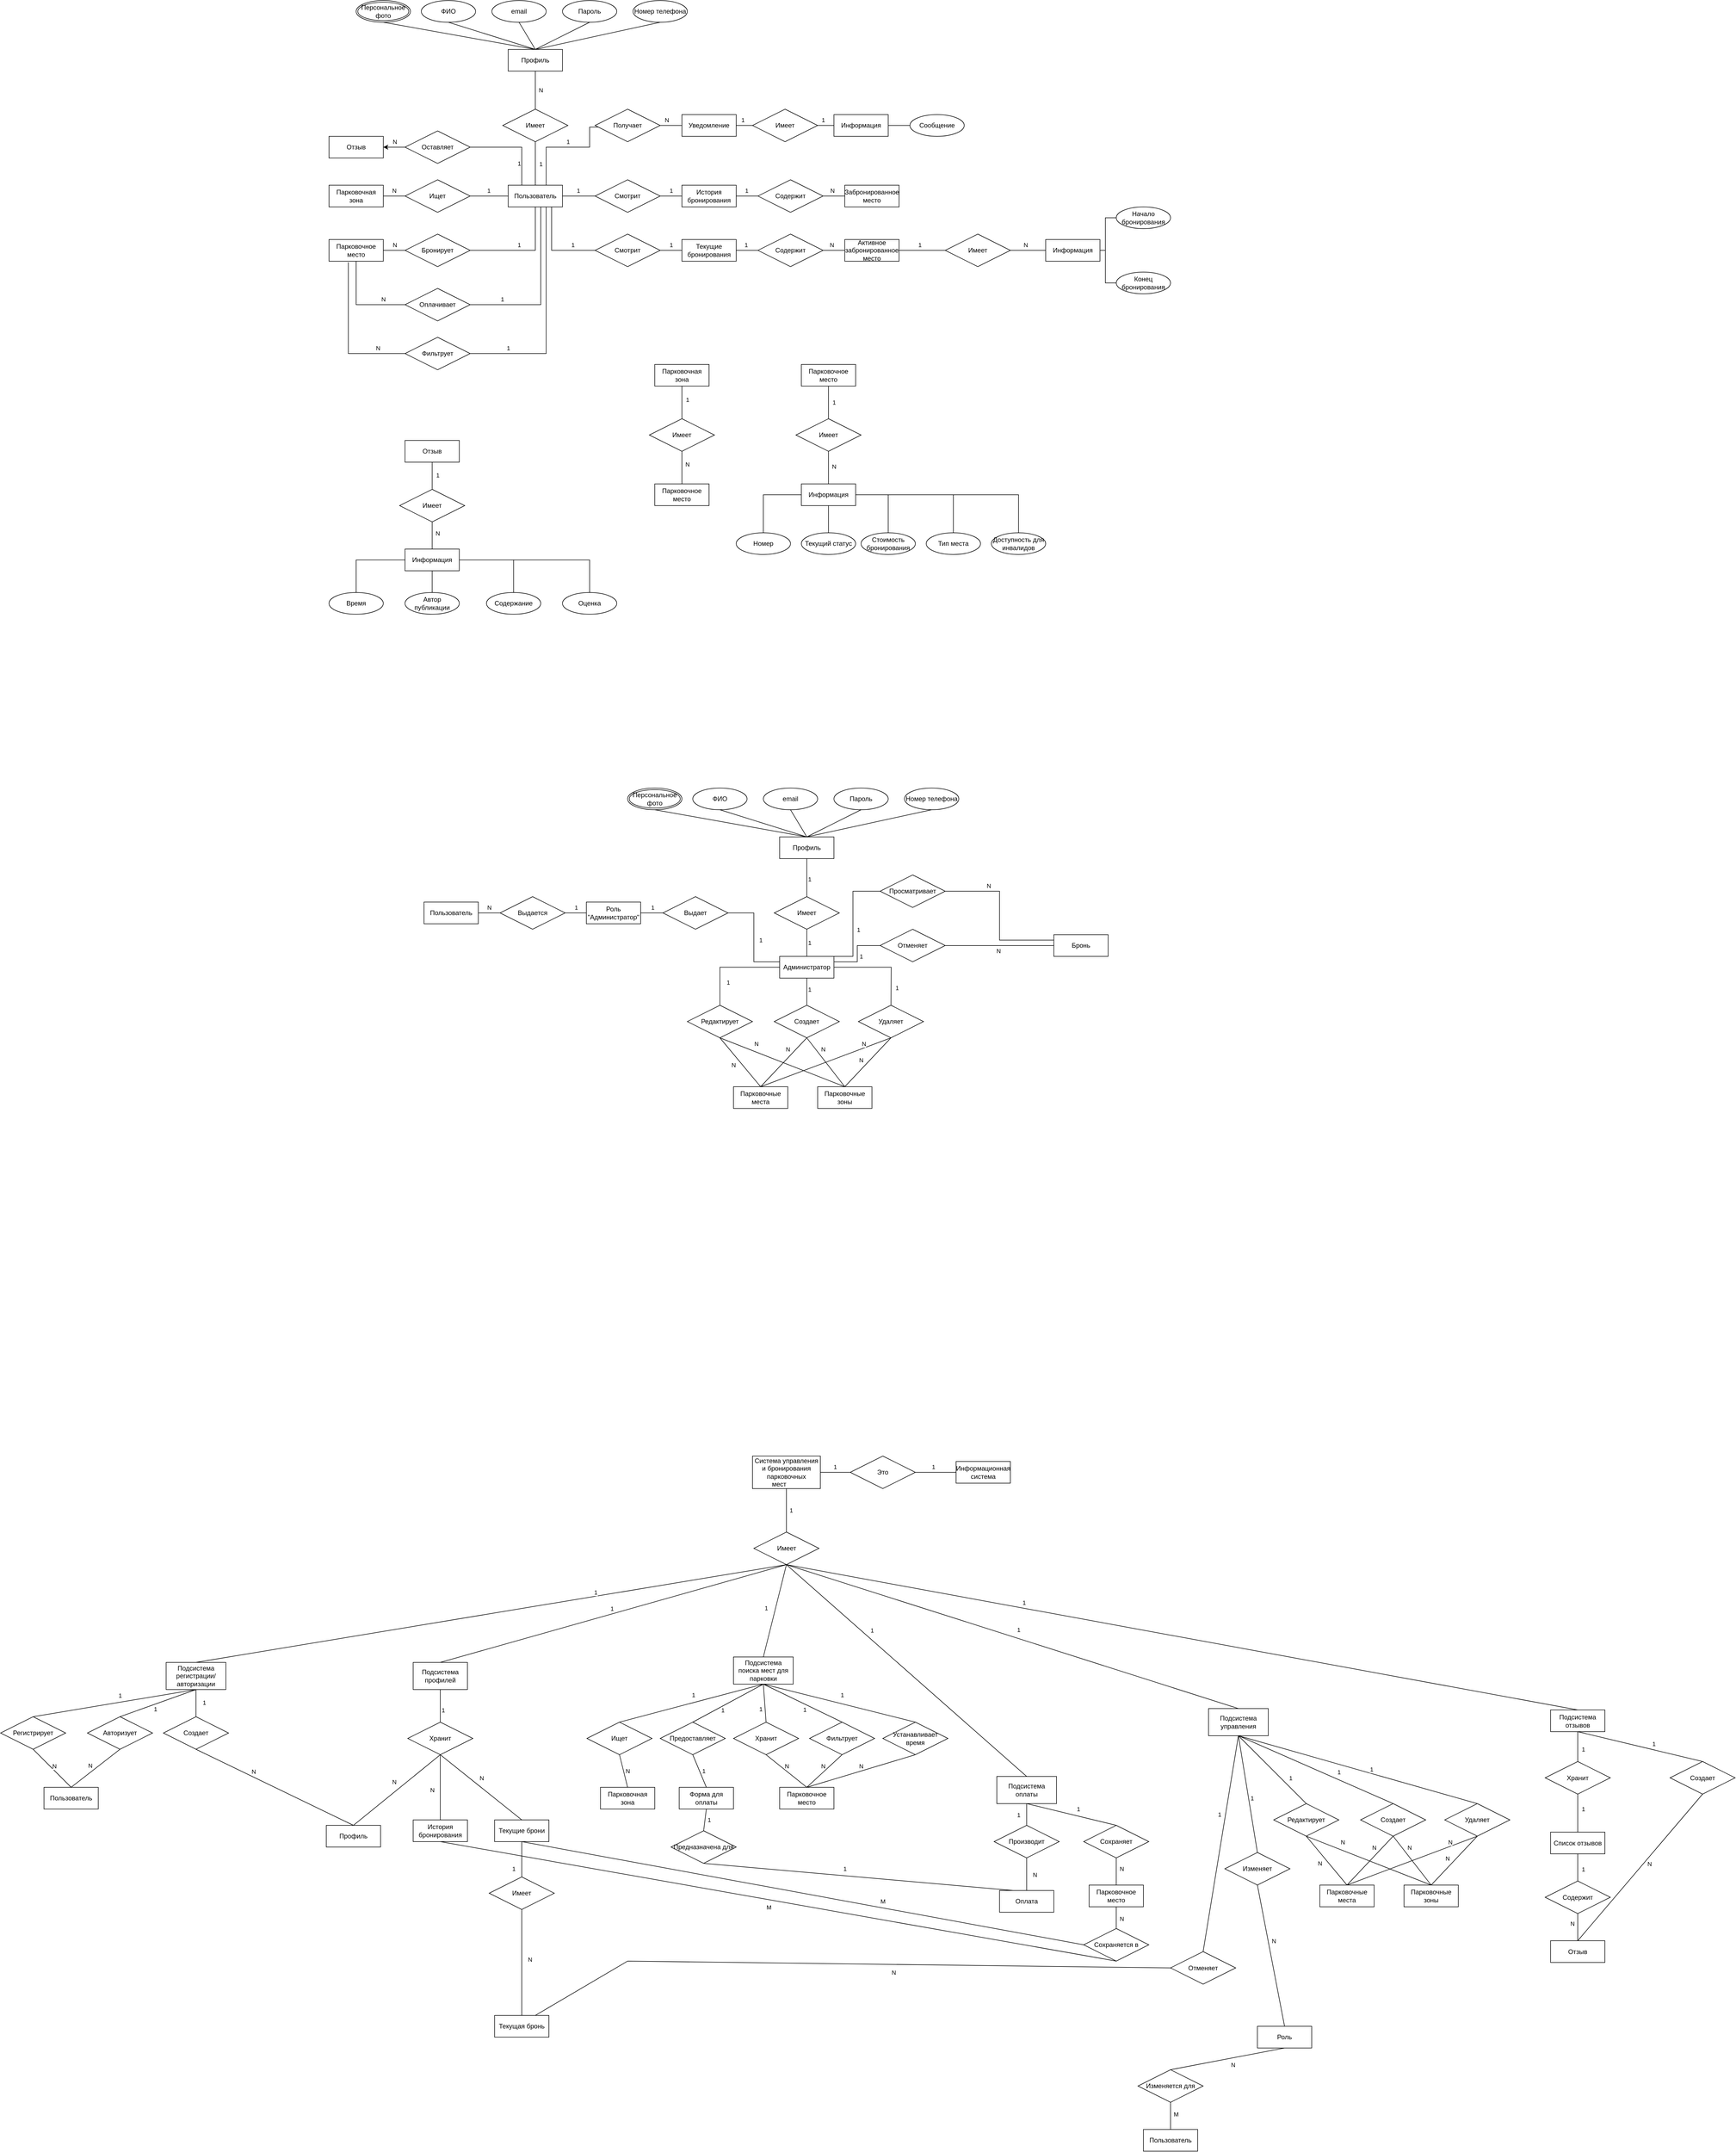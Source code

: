 <mxfile version="24.7.16">
  <diagram id="R2lEEEUBdFMjLlhIrx00" name="Page-1">
    <mxGraphModel dx="4190" dy="3017" grid="1" gridSize="10" guides="1" tooltips="1" connect="1" arrows="1" fold="1" page="1" pageScale="1" pageWidth="850" pageHeight="1100" math="0" shadow="0" extFonts="Permanent Marker^https://fonts.googleapis.com/css?family=Permanent+Marker">
      <root>
        <mxCell id="0" />
        <mxCell id="1" parent="0" />
        <mxCell id="23kF0OT1ndb0dFso3XJ4-28" style="rounded=0;orthogonalLoop=1;jettySize=auto;html=1;entryX=1;entryY=0.5;entryDx=0;entryDy=0;endArrow=none;endFill=0;" parent="1" source="23kF0OT1ndb0dFso3XJ4-1" target="23kF0OT1ndb0dFso3XJ4-27" edge="1">
          <mxGeometry relative="1" as="geometry">
            <Array as="points">
              <mxPoint x="400" y="440" />
            </Array>
          </mxGeometry>
        </mxCell>
        <mxCell id="23kF0OT1ndb0dFso3XJ4-31" value="1" style="edgeLabel;html=1;align=center;verticalAlign=middle;resizable=0;points=[];" parent="23kF0OT1ndb0dFso3XJ4-28" vertex="1" connectable="0">
          <mxGeometry x="-0.021" relative="1" as="geometry">
            <mxPoint x="-12" y="-10" as="offset" />
          </mxGeometry>
        </mxCell>
        <mxCell id="23kF0OT1ndb0dFso3XJ4-34" style="edgeStyle=orthogonalEdgeStyle;rounded=0;orthogonalLoop=1;jettySize=auto;html=1;entryX=0;entryY=0.5;entryDx=0;entryDy=0;endArrow=none;endFill=0;" parent="1" source="23kF0OT1ndb0dFso3XJ4-1" target="23kF0OT1ndb0dFso3XJ4-33" edge="1">
          <mxGeometry relative="1" as="geometry" />
        </mxCell>
        <mxCell id="23kF0OT1ndb0dFso3XJ4-41" value="1" style="edgeLabel;html=1;align=center;verticalAlign=middle;resizable=0;points=[];" parent="23kF0OT1ndb0dFso3XJ4-34" vertex="1" connectable="0">
          <mxGeometry x="-0.033" y="1" relative="1" as="geometry">
            <mxPoint y="-9" as="offset" />
          </mxGeometry>
        </mxCell>
        <mxCell id="23kF0OT1ndb0dFso3XJ4-36" style="edgeStyle=orthogonalEdgeStyle;rounded=0;orthogonalLoop=1;jettySize=auto;html=1;entryX=0;entryY=0.5;entryDx=0;entryDy=0;endArrow=none;endFill=0;" parent="1" source="23kF0OT1ndb0dFso3XJ4-1" target="23kF0OT1ndb0dFso3XJ4-35" edge="1">
          <mxGeometry relative="1" as="geometry">
            <Array as="points">
              <mxPoint x="430" y="440" />
              <mxPoint x="510" y="440" />
            </Array>
          </mxGeometry>
        </mxCell>
        <mxCell id="23kF0OT1ndb0dFso3XJ4-73" style="edgeStyle=orthogonalEdgeStyle;rounded=0;orthogonalLoop=1;jettySize=auto;html=1;entryX=1;entryY=0.5;entryDx=0;entryDy=0;endArrow=none;endFill=0;" parent="1" source="23kF0OT1ndb0dFso3XJ4-1" target="23kF0OT1ndb0dFso3XJ4-72" edge="1">
          <mxGeometry relative="1" as="geometry">
            <Array as="points">
              <mxPoint x="410" y="540" />
            </Array>
          </mxGeometry>
        </mxCell>
        <mxCell id="23kF0OT1ndb0dFso3XJ4-76" value="1" style="edgeLabel;html=1;align=center;verticalAlign=middle;resizable=0;points=[];" parent="23kF0OT1ndb0dFso3XJ4-73" vertex="1" connectable="0">
          <mxGeometry x="0.586" relative="1" as="geometry">
            <mxPoint x="-5" y="-10" as="offset" />
          </mxGeometry>
        </mxCell>
        <mxCell id="23kF0OT1ndb0dFso3XJ4-108" style="edgeStyle=orthogonalEdgeStyle;rounded=0;orthogonalLoop=1;jettySize=auto;html=1;entryX=1;entryY=0.5;entryDx=0;entryDy=0;endArrow=none;endFill=0;" parent="1" source="23kF0OT1ndb0dFso3XJ4-1" target="23kF0OT1ndb0dFso3XJ4-107" edge="1">
          <mxGeometry relative="1" as="geometry">
            <Array as="points">
              <mxPoint x="420" y="630" />
            </Array>
          </mxGeometry>
        </mxCell>
        <mxCell id="23kF0OT1ndb0dFso3XJ4-110" value="1" style="edgeLabel;html=1;align=center;verticalAlign=middle;resizable=0;points=[];" parent="23kF0OT1ndb0dFso3XJ4-108" vertex="1" connectable="0">
          <mxGeometry x="0.655" y="-2" relative="1" as="geometry">
            <mxPoint x="-1" y="-8" as="offset" />
          </mxGeometry>
        </mxCell>
        <mxCell id="23kF0OT1ndb0dFso3XJ4-127" style="edgeStyle=orthogonalEdgeStyle;rounded=0;orthogonalLoop=1;jettySize=auto;html=1;entryX=1;entryY=0.5;entryDx=0;entryDy=0;exitX=0.25;exitY=0;exitDx=0;exitDy=0;endArrow=none;endFill=0;" parent="1" source="23kF0OT1ndb0dFso3XJ4-1" target="23kF0OT1ndb0dFso3XJ4-126" edge="1">
          <mxGeometry relative="1" as="geometry" />
        </mxCell>
        <mxCell id="23kF0OT1ndb0dFso3XJ4-135" value="1" style="edgeLabel;html=1;align=center;verticalAlign=middle;resizable=0;points=[];" parent="23kF0OT1ndb0dFso3XJ4-127" vertex="1" connectable="0">
          <mxGeometry x="-0.521" y="3" relative="1" as="geometry">
            <mxPoint x="-2" y="-1" as="offset" />
          </mxGeometry>
        </mxCell>
        <mxCell id="23kF0OT1ndb0dFso3XJ4-1" value="Пользователь" style="whiteSpace=wrap;html=1;align=center;" parent="1" vertex="1">
          <mxGeometry x="350" y="320" width="100" height="40" as="geometry" />
        </mxCell>
        <mxCell id="23kF0OT1ndb0dFso3XJ4-2" value="Имеет" style="shape=rhombus;perimeter=rhombusPerimeter;whiteSpace=wrap;html=1;align=center;" parent="1" vertex="1">
          <mxGeometry x="340" y="180" width="120" height="60" as="geometry" />
        </mxCell>
        <mxCell id="23kF0OT1ndb0dFso3XJ4-4" value="" style="endArrow=none;html=1;rounded=0;entryX=0.5;entryY=0;entryDx=0;entryDy=0;exitX=0.5;exitY=1;exitDx=0;exitDy=0;" parent="1" source="23kF0OT1ndb0dFso3XJ4-2" target="23kF0OT1ndb0dFso3XJ4-1" edge="1">
          <mxGeometry relative="1" as="geometry">
            <mxPoint x="400" y="240" as="sourcePoint" />
            <mxPoint x="560" y="240" as="targetPoint" />
          </mxGeometry>
        </mxCell>
        <mxCell id="23kF0OT1ndb0dFso3XJ4-18" value="1" style="edgeLabel;html=1;align=center;verticalAlign=middle;resizable=0;points=[];" parent="23kF0OT1ndb0dFso3XJ4-4" vertex="1" connectable="0">
          <mxGeometry x="0.012" y="-1" relative="1" as="geometry">
            <mxPoint x="11" as="offset" />
          </mxGeometry>
        </mxCell>
        <mxCell id="23kF0OT1ndb0dFso3XJ4-5" value="Профиль" style="whiteSpace=wrap;html=1;align=center;" parent="1" vertex="1">
          <mxGeometry x="350" y="70" width="100" height="40" as="geometry" />
        </mxCell>
        <mxCell id="23kF0OT1ndb0dFso3XJ4-6" value="" style="endArrow=none;html=1;rounded=0;entryX=0.5;entryY=1;entryDx=0;entryDy=0;exitX=0.5;exitY=0;exitDx=0;exitDy=0;" parent="1" source="23kF0OT1ndb0dFso3XJ4-2" target="23kF0OT1ndb0dFso3XJ4-5" edge="1">
          <mxGeometry relative="1" as="geometry">
            <mxPoint x="410" y="250" as="sourcePoint" />
            <mxPoint x="410" y="330" as="targetPoint" />
          </mxGeometry>
        </mxCell>
        <mxCell id="23kF0OT1ndb0dFso3XJ4-19" value="N" style="edgeLabel;html=1;align=center;verticalAlign=middle;resizable=0;points=[];" parent="23kF0OT1ndb0dFso3XJ4-6" vertex="1" connectable="0">
          <mxGeometry x="0.009" relative="1" as="geometry">
            <mxPoint x="10" as="offset" />
          </mxGeometry>
        </mxCell>
        <mxCell id="23kF0OT1ndb0dFso3XJ4-7" value="ФИО&lt;span style=&quot;color: rgba(0, 0, 0, 0); font-family: monospace; font-size: 0px; text-align: start; text-wrap: nowrap;&quot;&gt;%3CmxGraphModel%3E%3Croot%3E%3CmxCell%20id%3D%220%22%2F%3E%3CmxCell%20id%3D%221%22%20parent%3D%220%22%2F%3E%3CmxCell%20id%3D%222%22%20value%3D%22%22%20style%3D%22endArrow%3Dnone%3Bhtml%3D1%3Brounded%3D0%3BentryX%3D0.5%3BentryY%3D0%3BentryDx%3D0%3BentryDy%3D0%3BexitX%3D0.5%3BexitY%3D1%3BexitDx%3D0%3BexitDy%3D0%3B%22%20edge%3D%221%22%20parent%3D%221%22%3E%3CmxGeometry%20relative%3D%221%22%20as%3D%22geometry%22%3E%3CmxPoint%20x%3D%22400%22%20y%3D%22240%22%20as%3D%22sourcePoint%22%2F%3E%3CmxPoint%20x%3D%22400%22%20y%3D%22320%22%20as%3D%22targetPoint%22%2F%3E%3C%2FmxGeometry%3E%3C%2FmxCell%3E%3C%2Froot%3E%3C%2FmxGraphModel%3E&lt;/span&gt;" style="ellipse;whiteSpace=wrap;html=1;align=center;" parent="1" vertex="1">
          <mxGeometry x="190" y="-20" width="100" height="40" as="geometry" />
        </mxCell>
        <mxCell id="23kF0OT1ndb0dFso3XJ4-8" value="email" style="ellipse;whiteSpace=wrap;html=1;align=center;" parent="1" vertex="1">
          <mxGeometry x="320" y="-20" width="100" height="40" as="geometry" />
        </mxCell>
        <mxCell id="23kF0OT1ndb0dFso3XJ4-9" value="Пароль" style="ellipse;whiteSpace=wrap;html=1;align=center;" parent="1" vertex="1">
          <mxGeometry x="450" y="-20" width="100" height="40" as="geometry" />
        </mxCell>
        <mxCell id="23kF0OT1ndb0dFso3XJ4-10" value="Номер телефона" style="ellipse;whiteSpace=wrap;html=1;align=center;" parent="1" vertex="1">
          <mxGeometry x="580" y="-20" width="100" height="40" as="geometry" />
        </mxCell>
        <mxCell id="23kF0OT1ndb0dFso3XJ4-11" value="Персональное фото" style="ellipse;shape=doubleEllipse;margin=3;whiteSpace=wrap;html=1;align=center;" parent="1" vertex="1">
          <mxGeometry x="70" y="-20" width="100" height="40" as="geometry" />
        </mxCell>
        <mxCell id="23kF0OT1ndb0dFso3XJ4-13" value="" style="endArrow=none;html=1;rounded=0;entryX=0.5;entryY=1;entryDx=0;entryDy=0;exitX=0.5;exitY=0;exitDx=0;exitDy=0;" parent="1" source="23kF0OT1ndb0dFso3XJ4-5" target="23kF0OT1ndb0dFso3XJ4-11" edge="1">
          <mxGeometry relative="1" as="geometry">
            <mxPoint x="410" y="190" as="sourcePoint" />
            <mxPoint x="410" y="120" as="targetPoint" />
          </mxGeometry>
        </mxCell>
        <mxCell id="23kF0OT1ndb0dFso3XJ4-14" value="" style="endArrow=none;html=1;rounded=0;entryX=0.5;entryY=1;entryDx=0;entryDy=0;exitX=0.5;exitY=0;exitDx=0;exitDy=0;" parent="1" source="23kF0OT1ndb0dFso3XJ4-5" target="23kF0OT1ndb0dFso3XJ4-7" edge="1">
          <mxGeometry relative="1" as="geometry">
            <mxPoint x="410" y="80" as="sourcePoint" />
            <mxPoint x="130" y="30" as="targetPoint" />
          </mxGeometry>
        </mxCell>
        <mxCell id="23kF0OT1ndb0dFso3XJ4-15" value="" style="endArrow=none;html=1;rounded=0;entryX=0.5;entryY=1;entryDx=0;entryDy=0;exitX=0.5;exitY=0;exitDx=0;exitDy=0;" parent="1" source="23kF0OT1ndb0dFso3XJ4-5" target="23kF0OT1ndb0dFso3XJ4-8" edge="1">
          <mxGeometry relative="1" as="geometry">
            <mxPoint x="400" y="70" as="sourcePoint" />
            <mxPoint x="250" y="30" as="targetPoint" />
          </mxGeometry>
        </mxCell>
        <mxCell id="23kF0OT1ndb0dFso3XJ4-16" value="" style="endArrow=none;html=1;rounded=0;entryX=0.5;entryY=1;entryDx=0;entryDy=0;exitX=0.5;exitY=0;exitDx=0;exitDy=0;" parent="1" source="23kF0OT1ndb0dFso3XJ4-5" target="23kF0OT1ndb0dFso3XJ4-9" edge="1">
          <mxGeometry relative="1" as="geometry">
            <mxPoint x="420" y="90" as="sourcePoint" />
            <mxPoint x="260" y="40" as="targetPoint" />
          </mxGeometry>
        </mxCell>
        <mxCell id="23kF0OT1ndb0dFso3XJ4-17" value="" style="endArrow=none;html=1;rounded=0;entryX=0.5;entryY=0;entryDx=0;entryDy=0;exitX=0.5;exitY=1;exitDx=0;exitDy=0;" parent="1" source="23kF0OT1ndb0dFso3XJ4-10" target="23kF0OT1ndb0dFso3XJ4-5" edge="1">
          <mxGeometry relative="1" as="geometry">
            <mxPoint x="430" y="100" as="sourcePoint" />
            <mxPoint x="270" y="50" as="targetPoint" />
          </mxGeometry>
        </mxCell>
        <mxCell id="23kF0OT1ndb0dFso3XJ4-20" value="Ищет" style="shape=rhombus;perimeter=rhombusPerimeter;whiteSpace=wrap;html=1;align=center;" parent="1" vertex="1">
          <mxGeometry x="160" y="310" width="120" height="60" as="geometry" />
        </mxCell>
        <mxCell id="23kF0OT1ndb0dFso3XJ4-22" value="" style="endArrow=none;html=1;rounded=0;entryX=1;entryY=0.5;entryDx=0;entryDy=0;exitX=0;exitY=0.5;exitDx=0;exitDy=0;" parent="1" source="23kF0OT1ndb0dFso3XJ4-1" target="23kF0OT1ndb0dFso3XJ4-20" edge="1">
          <mxGeometry relative="1" as="geometry">
            <mxPoint x="350" y="140" as="sourcePoint" />
            <mxPoint x="130" y="30" as="targetPoint" />
          </mxGeometry>
        </mxCell>
        <mxCell id="23kF0OT1ndb0dFso3XJ4-23" value="1" style="edgeLabel;html=1;align=center;verticalAlign=middle;resizable=0;points=[];" parent="23kF0OT1ndb0dFso3XJ4-22" vertex="1" connectable="0">
          <mxGeometry x="0.043" y="1" relative="1" as="geometry">
            <mxPoint y="-11" as="offset" />
          </mxGeometry>
        </mxCell>
        <mxCell id="23kF0OT1ndb0dFso3XJ4-24" value="Парковочная зона" style="whiteSpace=wrap;html=1;align=center;" parent="1" vertex="1">
          <mxGeometry x="20" y="320" width="100" height="40" as="geometry" />
        </mxCell>
        <mxCell id="23kF0OT1ndb0dFso3XJ4-25" value="N" style="endArrow=none;html=1;rounded=0;entryX=1;entryY=0.5;entryDx=0;entryDy=0;exitX=0;exitY=0.5;exitDx=0;exitDy=0;" parent="1" source="23kF0OT1ndb0dFso3XJ4-20" target="23kF0OT1ndb0dFso3XJ4-24" edge="1">
          <mxGeometry y="-10" relative="1" as="geometry">
            <mxPoint x="200" y="410" as="sourcePoint" />
            <mxPoint x="130" y="410" as="targetPoint" />
            <mxPoint as="offset" />
          </mxGeometry>
        </mxCell>
        <mxCell id="23kF0OT1ndb0dFso3XJ4-30" style="edgeStyle=orthogonalEdgeStyle;rounded=0;orthogonalLoop=1;jettySize=auto;html=1;entryX=1;entryY=0.5;entryDx=0;entryDy=0;endArrow=none;endFill=0;" parent="1" source="23kF0OT1ndb0dFso3XJ4-27" target="23kF0OT1ndb0dFso3XJ4-29" edge="1">
          <mxGeometry relative="1" as="geometry" />
        </mxCell>
        <mxCell id="23kF0OT1ndb0dFso3XJ4-32" value="N" style="edgeLabel;html=1;align=center;verticalAlign=middle;resizable=0;points=[];" parent="23kF0OT1ndb0dFso3XJ4-30" vertex="1" connectable="0">
          <mxGeometry x="-0.019" y="-1" relative="1" as="geometry">
            <mxPoint y="-9" as="offset" />
          </mxGeometry>
        </mxCell>
        <mxCell id="23kF0OT1ndb0dFso3XJ4-27" value="Бронирует" style="shape=rhombus;perimeter=rhombusPerimeter;whiteSpace=wrap;html=1;align=center;" parent="1" vertex="1">
          <mxGeometry x="160" y="410" width="120" height="60" as="geometry" />
        </mxCell>
        <mxCell id="23kF0OT1ndb0dFso3XJ4-29" value="Парковочное место" style="whiteSpace=wrap;html=1;align=center;" parent="1" vertex="1">
          <mxGeometry x="20" y="420" width="100" height="40" as="geometry" />
        </mxCell>
        <mxCell id="23kF0OT1ndb0dFso3XJ4-40" style="edgeStyle=orthogonalEdgeStyle;rounded=0;orthogonalLoop=1;jettySize=auto;html=1;entryX=0;entryY=0.5;entryDx=0;entryDy=0;endArrow=none;endFill=0;" parent="1" source="23kF0OT1ndb0dFso3XJ4-33" target="23kF0OT1ndb0dFso3XJ4-37" edge="1">
          <mxGeometry relative="1" as="geometry" />
        </mxCell>
        <mxCell id="23kF0OT1ndb0dFso3XJ4-56" value="1" style="edgeLabel;html=1;align=center;verticalAlign=middle;resizable=0;points=[];" parent="23kF0OT1ndb0dFso3XJ4-40" vertex="1" connectable="0">
          <mxGeometry x="-0.243" relative="1" as="geometry">
            <mxPoint x="5" y="-10" as="offset" />
          </mxGeometry>
        </mxCell>
        <mxCell id="23kF0OT1ndb0dFso3XJ4-33" value="Смотрит" style="shape=rhombus;perimeter=rhombusPerimeter;whiteSpace=wrap;html=1;align=center;" parent="1" vertex="1">
          <mxGeometry x="510" y="310" width="120" height="60" as="geometry" />
        </mxCell>
        <mxCell id="23kF0OT1ndb0dFso3XJ4-39" style="edgeStyle=orthogonalEdgeStyle;rounded=0;orthogonalLoop=1;jettySize=auto;html=1;entryX=0;entryY=0.5;entryDx=0;entryDy=0;endArrow=none;endFill=0;" parent="1" source="23kF0OT1ndb0dFso3XJ4-35" target="23kF0OT1ndb0dFso3XJ4-38" edge="1">
          <mxGeometry relative="1" as="geometry" />
        </mxCell>
        <mxCell id="23kF0OT1ndb0dFso3XJ4-57" value="1" style="edgeLabel;html=1;align=center;verticalAlign=middle;resizable=0;points=[];" parent="23kF0OT1ndb0dFso3XJ4-39" vertex="1" connectable="0">
          <mxGeometry x="-0.209" y="-1" relative="1" as="geometry">
            <mxPoint x="4" y="-11" as="offset" />
          </mxGeometry>
        </mxCell>
        <mxCell id="23kF0OT1ndb0dFso3XJ4-35" value="Смотрит" style="shape=rhombus;perimeter=rhombusPerimeter;whiteSpace=wrap;html=1;align=center;" parent="1" vertex="1">
          <mxGeometry x="510" y="410" width="120" height="60" as="geometry" />
        </mxCell>
        <mxCell id="23kF0OT1ndb0dFso3XJ4-46" style="edgeStyle=orthogonalEdgeStyle;rounded=0;orthogonalLoop=1;jettySize=auto;html=1;entryX=0;entryY=0.5;entryDx=0;entryDy=0;endArrow=none;endFill=0;" parent="1" source="23kF0OT1ndb0dFso3XJ4-37" target="23kF0OT1ndb0dFso3XJ4-45" edge="1">
          <mxGeometry relative="1" as="geometry" />
        </mxCell>
        <mxCell id="23kF0OT1ndb0dFso3XJ4-47" value="1" style="edgeLabel;html=1;align=center;verticalAlign=middle;resizable=0;points=[];" parent="23kF0OT1ndb0dFso3XJ4-46" vertex="1" connectable="0">
          <mxGeometry x="-0.076" relative="1" as="geometry">
            <mxPoint y="-10" as="offset" />
          </mxGeometry>
        </mxCell>
        <mxCell id="23kF0OT1ndb0dFso3XJ4-37" value="История бронирования" style="whiteSpace=wrap;html=1;align=center;" parent="1" vertex="1">
          <mxGeometry x="670" y="320" width="100" height="40" as="geometry" />
        </mxCell>
        <mxCell id="23kF0OT1ndb0dFso3XJ4-52" style="edgeStyle=orthogonalEdgeStyle;rounded=0;orthogonalLoop=1;jettySize=auto;html=1;entryX=0;entryY=0.5;entryDx=0;entryDy=0;endArrow=none;endFill=0;" parent="1" source="23kF0OT1ndb0dFso3XJ4-38" target="23kF0OT1ndb0dFso3XJ4-51" edge="1">
          <mxGeometry relative="1" as="geometry" />
        </mxCell>
        <mxCell id="23kF0OT1ndb0dFso3XJ4-58" value="1" style="edgeLabel;html=1;align=center;verticalAlign=middle;resizable=0;points=[];" parent="23kF0OT1ndb0dFso3XJ4-52" vertex="1" connectable="0">
          <mxGeometry x="-0.098" relative="1" as="geometry">
            <mxPoint y="-10" as="offset" />
          </mxGeometry>
        </mxCell>
        <mxCell id="23kF0OT1ndb0dFso3XJ4-38" value="Текущие бронирования" style="whiteSpace=wrap;html=1;align=center;" parent="1" vertex="1">
          <mxGeometry x="670" y="420" width="100" height="40" as="geometry" />
        </mxCell>
        <mxCell id="23kF0OT1ndb0dFso3XJ4-43" value="1" style="edgeLabel;html=1;align=center;verticalAlign=middle;resizable=0;points=[];" parent="1" vertex="1" connectable="0">
          <mxGeometry x="488.947" y="340" as="geometry">
            <mxPoint x="-20" y="90" as="offset" />
          </mxGeometry>
        </mxCell>
        <mxCell id="23kF0OT1ndb0dFso3XJ4-49" style="edgeStyle=orthogonalEdgeStyle;rounded=0;orthogonalLoop=1;jettySize=auto;html=1;entryX=0;entryY=0.5;entryDx=0;entryDy=0;endArrow=none;endFill=0;" parent="1" source="23kF0OT1ndb0dFso3XJ4-45" target="23kF0OT1ndb0dFso3XJ4-48" edge="1">
          <mxGeometry relative="1" as="geometry" />
        </mxCell>
        <mxCell id="23kF0OT1ndb0dFso3XJ4-50" value="N" style="edgeLabel;html=1;align=center;verticalAlign=middle;resizable=0;points=[];" parent="23kF0OT1ndb0dFso3XJ4-49" vertex="1" connectable="0">
          <mxGeometry x="-0.18" relative="1" as="geometry">
            <mxPoint y="-10" as="offset" />
          </mxGeometry>
        </mxCell>
        <mxCell id="23kF0OT1ndb0dFso3XJ4-45" value="Содержит" style="shape=rhombus;perimeter=rhombusPerimeter;whiteSpace=wrap;html=1;align=center;" parent="1" vertex="1">
          <mxGeometry x="810" y="310" width="120" height="60" as="geometry" />
        </mxCell>
        <mxCell id="23kF0OT1ndb0dFso3XJ4-48" value="Забронированное место" style="whiteSpace=wrap;html=1;align=center;" parent="1" vertex="1">
          <mxGeometry x="970" y="320" width="100" height="40" as="geometry" />
        </mxCell>
        <mxCell id="23kF0OT1ndb0dFso3XJ4-54" style="edgeStyle=orthogonalEdgeStyle;rounded=0;orthogonalLoop=1;jettySize=auto;html=1;entryX=0;entryY=0.5;entryDx=0;entryDy=0;endArrow=none;endFill=0;" parent="1" source="23kF0OT1ndb0dFso3XJ4-51" target="23kF0OT1ndb0dFso3XJ4-53" edge="1">
          <mxGeometry relative="1" as="geometry" />
        </mxCell>
        <mxCell id="23kF0OT1ndb0dFso3XJ4-59" value="N" style="edgeLabel;html=1;align=center;verticalAlign=middle;resizable=0;points=[];" parent="23kF0OT1ndb0dFso3XJ4-54" vertex="1" connectable="0">
          <mxGeometry x="-0.202" y="1" relative="1" as="geometry">
            <mxPoint y="-9" as="offset" />
          </mxGeometry>
        </mxCell>
        <mxCell id="23kF0OT1ndb0dFso3XJ4-51" value="Содержит" style="shape=rhombus;perimeter=rhombusPerimeter;whiteSpace=wrap;html=1;align=center;" parent="1" vertex="1">
          <mxGeometry x="810" y="410" width="120" height="60" as="geometry" />
        </mxCell>
        <mxCell id="23kF0OT1ndb0dFso3XJ4-90" style="edgeStyle=orthogonalEdgeStyle;rounded=0;orthogonalLoop=1;jettySize=auto;html=1;endArrow=none;endFill=0;" parent="1" source="23kF0OT1ndb0dFso3XJ4-53" target="23kF0OT1ndb0dFso3XJ4-89" edge="1">
          <mxGeometry relative="1" as="geometry" />
        </mxCell>
        <mxCell id="23kF0OT1ndb0dFso3XJ4-94" value="1" style="edgeLabel;html=1;align=center;verticalAlign=middle;resizable=0;points=[];" parent="23kF0OT1ndb0dFso3XJ4-90" vertex="1" connectable="0">
          <mxGeometry x="-0.112" relative="1" as="geometry">
            <mxPoint y="-10" as="offset" />
          </mxGeometry>
        </mxCell>
        <mxCell id="23kF0OT1ndb0dFso3XJ4-53" value="Активное забронированное место" style="whiteSpace=wrap;html=1;align=center;" parent="1" vertex="1">
          <mxGeometry x="970" y="420" width="100" height="40" as="geometry" />
        </mxCell>
        <mxCell id="23kF0OT1ndb0dFso3XJ4-63" style="edgeStyle=orthogonalEdgeStyle;rounded=0;orthogonalLoop=1;jettySize=auto;html=1;entryX=0.5;entryY=0;entryDx=0;entryDy=0;endArrow=none;endFill=0;" parent="1" source="23kF0OT1ndb0dFso3XJ4-61" target="23kF0OT1ndb0dFso3XJ4-62" edge="1">
          <mxGeometry relative="1" as="geometry" />
        </mxCell>
        <mxCell id="23kF0OT1ndb0dFso3XJ4-64" value="1" style="edgeLabel;html=1;align=center;verticalAlign=middle;resizable=0;points=[];" parent="23kF0OT1ndb0dFso3XJ4-63" vertex="1" connectable="0">
          <mxGeometry x="-0.19" relative="1" as="geometry">
            <mxPoint x="10" as="offset" />
          </mxGeometry>
        </mxCell>
        <mxCell id="23kF0OT1ndb0dFso3XJ4-61" value="Парковочная зона" style="whiteSpace=wrap;html=1;align=center;" parent="1" vertex="1">
          <mxGeometry x="620" y="650" width="100" height="40" as="geometry" />
        </mxCell>
        <mxCell id="23kF0OT1ndb0dFso3XJ4-66" style="edgeStyle=orthogonalEdgeStyle;rounded=0;orthogonalLoop=1;jettySize=auto;html=1;entryX=0.5;entryY=0;entryDx=0;entryDy=0;endArrow=none;endFill=0;" parent="1" source="23kF0OT1ndb0dFso3XJ4-62" target="23kF0OT1ndb0dFso3XJ4-65" edge="1">
          <mxGeometry relative="1" as="geometry" />
        </mxCell>
        <mxCell id="23kF0OT1ndb0dFso3XJ4-67" value="N" style="edgeLabel;html=1;align=center;verticalAlign=middle;resizable=0;points=[];" parent="23kF0OT1ndb0dFso3XJ4-66" vertex="1" connectable="0">
          <mxGeometry x="-0.219" y="-2" relative="1" as="geometry">
            <mxPoint x="12" as="offset" />
          </mxGeometry>
        </mxCell>
        <mxCell id="23kF0OT1ndb0dFso3XJ4-62" value="Имеет" style="shape=rhombus;perimeter=rhombusPerimeter;whiteSpace=wrap;html=1;align=center;" parent="1" vertex="1">
          <mxGeometry x="610" y="750" width="120" height="60" as="geometry" />
        </mxCell>
        <mxCell id="23kF0OT1ndb0dFso3XJ4-65" value="Парковочное место" style="whiteSpace=wrap;html=1;align=center;" parent="1" vertex="1">
          <mxGeometry x="620" y="870" width="100" height="40" as="geometry" />
        </mxCell>
        <mxCell id="23kF0OT1ndb0dFso3XJ4-71" style="edgeStyle=orthogonalEdgeStyle;rounded=0;orthogonalLoop=1;jettySize=auto;html=1;entryX=0.5;entryY=0;entryDx=0;entryDy=0;endArrow=none;endFill=0;" parent="1" source="23kF0OT1ndb0dFso3XJ4-68" target="23kF0OT1ndb0dFso3XJ4-70" edge="1">
          <mxGeometry relative="1" as="geometry" />
        </mxCell>
        <mxCell id="23kF0OT1ndb0dFso3XJ4-105" value="1" style="edgeLabel;html=1;align=center;verticalAlign=middle;resizable=0;points=[];" parent="23kF0OT1ndb0dFso3XJ4-71" vertex="1" connectable="0">
          <mxGeometry x="-0.012" y="-1" relative="1" as="geometry">
            <mxPoint x="11" as="offset" />
          </mxGeometry>
        </mxCell>
        <mxCell id="23kF0OT1ndb0dFso3XJ4-68" value="Парковочное место" style="whiteSpace=wrap;html=1;align=center;" parent="1" vertex="1">
          <mxGeometry x="890" y="650" width="100" height="40" as="geometry" />
        </mxCell>
        <mxCell id="23kF0OT1ndb0dFso3XJ4-78" style="edgeStyle=orthogonalEdgeStyle;rounded=0;orthogonalLoop=1;jettySize=auto;html=1;entryX=0.5;entryY=0;entryDx=0;entryDy=0;endArrow=none;endFill=0;" parent="1" source="23kF0OT1ndb0dFso3XJ4-70" target="23kF0OT1ndb0dFso3XJ4-77" edge="1">
          <mxGeometry relative="1" as="geometry" />
        </mxCell>
        <mxCell id="23kF0OT1ndb0dFso3XJ4-106" value="N" style="edgeLabel;html=1;align=center;verticalAlign=middle;resizable=0;points=[];" parent="23kF0OT1ndb0dFso3XJ4-78" vertex="1" connectable="0">
          <mxGeometry x="-0.076" relative="1" as="geometry">
            <mxPoint x="10" as="offset" />
          </mxGeometry>
        </mxCell>
        <mxCell id="23kF0OT1ndb0dFso3XJ4-70" value="Имеет" style="shape=rhombus;perimeter=rhombusPerimeter;whiteSpace=wrap;html=1;align=center;" parent="1" vertex="1">
          <mxGeometry x="880" y="750" width="120" height="60" as="geometry" />
        </mxCell>
        <mxCell id="23kF0OT1ndb0dFso3XJ4-74" style="edgeStyle=orthogonalEdgeStyle;rounded=0;orthogonalLoop=1;jettySize=auto;html=1;entryX=0.5;entryY=1;entryDx=0;entryDy=0;endArrow=none;endFill=0;" parent="1" source="23kF0OT1ndb0dFso3XJ4-72" target="23kF0OT1ndb0dFso3XJ4-29" edge="1">
          <mxGeometry relative="1" as="geometry" />
        </mxCell>
        <mxCell id="23kF0OT1ndb0dFso3XJ4-75" value="N" style="edgeLabel;html=1;align=center;verticalAlign=middle;resizable=0;points=[];" parent="23kF0OT1ndb0dFso3XJ4-74" vertex="1" connectable="0">
          <mxGeometry x="-0.56" y="1" relative="1" as="geometry">
            <mxPoint x="-3" y="-11" as="offset" />
          </mxGeometry>
        </mxCell>
        <mxCell id="23kF0OT1ndb0dFso3XJ4-72" value="Оплачивает" style="shape=rhombus;perimeter=rhombusPerimeter;whiteSpace=wrap;html=1;align=center;" parent="1" vertex="1">
          <mxGeometry x="160" y="510" width="120" height="60" as="geometry" />
        </mxCell>
        <mxCell id="23kF0OT1ndb0dFso3XJ4-80" style="edgeStyle=orthogonalEdgeStyle;rounded=0;orthogonalLoop=1;jettySize=auto;html=1;entryX=0.5;entryY=0;entryDx=0;entryDy=0;endArrow=none;endFill=0;" parent="1" source="23kF0OT1ndb0dFso3XJ4-77" target="23kF0OT1ndb0dFso3XJ4-79" edge="1">
          <mxGeometry relative="1" as="geometry">
            <Array as="points">
              <mxPoint x="820" y="890" />
              <mxPoint x="820" y="960" />
            </Array>
          </mxGeometry>
        </mxCell>
        <mxCell id="23kF0OT1ndb0dFso3XJ4-84" style="edgeStyle=orthogonalEdgeStyle;rounded=0;orthogonalLoop=1;jettySize=auto;html=1;entryX=0.5;entryY=0;entryDx=0;entryDy=0;endArrow=none;endFill=0;" parent="1" source="23kF0OT1ndb0dFso3XJ4-77" target="23kF0OT1ndb0dFso3XJ4-83" edge="1">
          <mxGeometry relative="1" as="geometry" />
        </mxCell>
        <mxCell id="23kF0OT1ndb0dFso3XJ4-86" style="edgeStyle=orthogonalEdgeStyle;rounded=0;orthogonalLoop=1;jettySize=auto;html=1;entryX=0.5;entryY=0;entryDx=0;entryDy=0;endArrow=none;endFill=0;" parent="1" source="23kF0OT1ndb0dFso3XJ4-77" target="23kF0OT1ndb0dFso3XJ4-85" edge="1">
          <mxGeometry relative="1" as="geometry" />
        </mxCell>
        <mxCell id="23kF0OT1ndb0dFso3XJ4-102" style="edgeStyle=orthogonalEdgeStyle;rounded=0;orthogonalLoop=1;jettySize=auto;html=1;entryX=0.5;entryY=0;entryDx=0;entryDy=0;endArrow=none;endFill=0;" parent="1" source="23kF0OT1ndb0dFso3XJ4-77" target="23kF0OT1ndb0dFso3XJ4-101" edge="1">
          <mxGeometry relative="1" as="geometry" />
        </mxCell>
        <mxCell id="23kF0OT1ndb0dFso3XJ4-104" style="edgeStyle=orthogonalEdgeStyle;rounded=0;orthogonalLoop=1;jettySize=auto;html=1;entryX=0.5;entryY=0;entryDx=0;entryDy=0;endArrow=none;endFill=0;" parent="1" source="23kF0OT1ndb0dFso3XJ4-77" target="23kF0OT1ndb0dFso3XJ4-81" edge="1">
          <mxGeometry relative="1" as="geometry" />
        </mxCell>
        <mxCell id="23kF0OT1ndb0dFso3XJ4-77" value="Информация" style="whiteSpace=wrap;html=1;align=center;" parent="1" vertex="1">
          <mxGeometry x="890" y="870" width="100" height="40" as="geometry" />
        </mxCell>
        <mxCell id="23kF0OT1ndb0dFso3XJ4-79" value="Номер" style="ellipse;whiteSpace=wrap;html=1;align=center;" parent="1" vertex="1">
          <mxGeometry x="770" y="960" width="100" height="40" as="geometry" />
        </mxCell>
        <mxCell id="23kF0OT1ndb0dFso3XJ4-81" value="Текущий статус" style="ellipse;whiteSpace=wrap;html=1;align=center;" parent="1" vertex="1">
          <mxGeometry x="890" y="960" width="100" height="40" as="geometry" />
        </mxCell>
        <mxCell id="23kF0OT1ndb0dFso3XJ4-83" value="Стоимость бронирования" style="ellipse;whiteSpace=wrap;html=1;align=center;" parent="1" vertex="1">
          <mxGeometry x="1000" y="960" width="100" height="40" as="geometry" />
        </mxCell>
        <mxCell id="23kF0OT1ndb0dFso3XJ4-85" value="Тип места" style="ellipse;whiteSpace=wrap;html=1;align=center;" parent="1" vertex="1">
          <mxGeometry x="1120" y="960" width="100" height="40" as="geometry" />
        </mxCell>
        <mxCell id="23kF0OT1ndb0dFso3XJ4-98" style="edgeStyle=orthogonalEdgeStyle;rounded=0;orthogonalLoop=1;jettySize=auto;html=1;entryX=0;entryY=0.5;entryDx=0;entryDy=0;endArrow=none;endFill=0;" parent="1" source="23kF0OT1ndb0dFso3XJ4-88" target="23kF0OT1ndb0dFso3XJ4-96" edge="1">
          <mxGeometry relative="1" as="geometry">
            <Array as="points">
              <mxPoint x="1450" y="440" />
              <mxPoint x="1450" y="380" />
            </Array>
          </mxGeometry>
        </mxCell>
        <mxCell id="23kF0OT1ndb0dFso3XJ4-99" style="edgeStyle=orthogonalEdgeStyle;rounded=0;orthogonalLoop=1;jettySize=auto;html=1;entryX=0;entryY=0.5;entryDx=0;entryDy=0;endArrow=none;endFill=0;" parent="1" source="23kF0OT1ndb0dFso3XJ4-88" target="23kF0OT1ndb0dFso3XJ4-97" edge="1">
          <mxGeometry relative="1" as="geometry">
            <Array as="points">
              <mxPoint x="1450" y="440" />
              <mxPoint x="1450" y="500" />
            </Array>
          </mxGeometry>
        </mxCell>
        <mxCell id="23kF0OT1ndb0dFso3XJ4-88" value="Информация" style="whiteSpace=wrap;html=1;align=center;" parent="1" vertex="1">
          <mxGeometry x="1340" y="420" width="100" height="40" as="geometry" />
        </mxCell>
        <mxCell id="23kF0OT1ndb0dFso3XJ4-91" style="edgeStyle=orthogonalEdgeStyle;rounded=0;orthogonalLoop=1;jettySize=auto;html=1;entryX=0;entryY=0.5;entryDx=0;entryDy=0;endArrow=none;endFill=0;" parent="1" source="23kF0OT1ndb0dFso3XJ4-89" target="23kF0OT1ndb0dFso3XJ4-88" edge="1">
          <mxGeometry relative="1" as="geometry" />
        </mxCell>
        <mxCell id="23kF0OT1ndb0dFso3XJ4-95" value="N" style="edgeLabel;html=1;align=center;verticalAlign=middle;resizable=0;points=[];" parent="23kF0OT1ndb0dFso3XJ4-91" vertex="1" connectable="0">
          <mxGeometry x="-0.146" y="1" relative="1" as="geometry">
            <mxPoint y="-9" as="offset" />
          </mxGeometry>
        </mxCell>
        <mxCell id="23kF0OT1ndb0dFso3XJ4-89" value="Имеет" style="shape=rhombus;perimeter=rhombusPerimeter;whiteSpace=wrap;html=1;align=center;" parent="1" vertex="1">
          <mxGeometry x="1155" y="410" width="120" height="60" as="geometry" />
        </mxCell>
        <mxCell id="23kF0OT1ndb0dFso3XJ4-96" value="Начало бронирования" style="ellipse;whiteSpace=wrap;html=1;align=center;" parent="1" vertex="1">
          <mxGeometry x="1470" y="360" width="100" height="40" as="geometry" />
        </mxCell>
        <mxCell id="23kF0OT1ndb0dFso3XJ4-97" value="Конец бронирования" style="ellipse;whiteSpace=wrap;html=1;align=center;" parent="1" vertex="1">
          <mxGeometry x="1470" y="480" width="100" height="40" as="geometry" />
        </mxCell>
        <mxCell id="23kF0OT1ndb0dFso3XJ4-101" value="Доступность для инвалидов" style="ellipse;whiteSpace=wrap;html=1;align=center;" parent="1" vertex="1">
          <mxGeometry x="1240" y="960" width="100" height="40" as="geometry" />
        </mxCell>
        <mxCell id="23kF0OT1ndb0dFso3XJ4-107" value="Фильтрует" style="shape=rhombus;perimeter=rhombusPerimeter;whiteSpace=wrap;html=1;align=center;" parent="1" vertex="1">
          <mxGeometry x="160" y="600" width="120" height="60" as="geometry" />
        </mxCell>
        <mxCell id="23kF0OT1ndb0dFso3XJ4-109" style="edgeStyle=orthogonalEdgeStyle;rounded=0;orthogonalLoop=1;jettySize=auto;html=1;entryX=0.356;entryY=1.05;entryDx=0;entryDy=0;entryPerimeter=0;endArrow=none;endFill=0;" parent="1" source="23kF0OT1ndb0dFso3XJ4-107" target="23kF0OT1ndb0dFso3XJ4-29" edge="1">
          <mxGeometry relative="1" as="geometry" />
        </mxCell>
        <mxCell id="23kF0OT1ndb0dFso3XJ4-111" value="N" style="edgeLabel;html=1;align=center;verticalAlign=middle;resizable=0;points=[];" parent="23kF0OT1ndb0dFso3XJ4-109" vertex="1" connectable="0">
          <mxGeometry x="-0.497" y="-2" relative="1" as="geometry">
            <mxPoint x="18" y="-8" as="offset" />
          </mxGeometry>
        </mxCell>
        <mxCell id="23kF0OT1ndb0dFso3XJ4-115" style="edgeStyle=orthogonalEdgeStyle;rounded=0;orthogonalLoop=1;jettySize=auto;html=1;entryX=0;entryY=0.5;entryDx=0;entryDy=0;endArrow=none;endFill=0;" parent="1" source="23kF0OT1ndb0dFso3XJ4-112" target="23kF0OT1ndb0dFso3XJ4-114" edge="1">
          <mxGeometry relative="1" as="geometry" />
        </mxCell>
        <mxCell id="23kF0OT1ndb0dFso3XJ4-123" value="N" style="edgeLabel;html=1;align=center;verticalAlign=middle;resizable=0;points=[];" parent="23kF0OT1ndb0dFso3XJ4-115" vertex="1" connectable="0">
          <mxGeometry x="-0.389" relative="1" as="geometry">
            <mxPoint y="-10" as="offset" />
          </mxGeometry>
        </mxCell>
        <mxCell id="23kF0OT1ndb0dFso3XJ4-112" value="Получает" style="shape=rhombus;perimeter=rhombusPerimeter;whiteSpace=wrap;html=1;align=center;" parent="1" vertex="1">
          <mxGeometry x="510" y="180" width="120" height="60" as="geometry" />
        </mxCell>
        <mxCell id="23kF0OT1ndb0dFso3XJ4-113" style="edgeStyle=orthogonalEdgeStyle;rounded=0;orthogonalLoop=1;jettySize=auto;html=1;entryX=0.051;entryY=0.551;entryDx=0;entryDy=0;entryPerimeter=0;endArrow=none;endFill=0;" parent="1" source="23kF0OT1ndb0dFso3XJ4-1" target="23kF0OT1ndb0dFso3XJ4-112" edge="1">
          <mxGeometry relative="1" as="geometry">
            <Array as="points">
              <mxPoint x="420" y="250" />
              <mxPoint x="500" y="250" />
              <mxPoint x="500" y="213" />
            </Array>
          </mxGeometry>
        </mxCell>
        <mxCell id="23kF0OT1ndb0dFso3XJ4-122" value="1" style="edgeLabel;html=1;align=center;verticalAlign=middle;resizable=0;points=[];" parent="23kF0OT1ndb0dFso3XJ4-113" vertex="1" connectable="0">
          <mxGeometry x="0.123" y="-1" relative="1" as="geometry">
            <mxPoint x="-4" y="-11" as="offset" />
          </mxGeometry>
        </mxCell>
        <mxCell id="23kF0OT1ndb0dFso3XJ4-119" style="edgeStyle=orthogonalEdgeStyle;rounded=0;orthogonalLoop=1;jettySize=auto;html=1;entryX=0;entryY=0.5;entryDx=0;entryDy=0;endArrow=none;endFill=0;" parent="1" source="23kF0OT1ndb0dFso3XJ4-114" target="23kF0OT1ndb0dFso3XJ4-116" edge="1">
          <mxGeometry relative="1" as="geometry" />
        </mxCell>
        <mxCell id="23kF0OT1ndb0dFso3XJ4-124" value="1" style="edgeLabel;html=1;align=center;verticalAlign=middle;resizable=0;points=[];" parent="23kF0OT1ndb0dFso3XJ4-119" vertex="1" connectable="0">
          <mxGeometry x="0.266" y="-2" relative="1" as="geometry">
            <mxPoint y="-12" as="offset" />
          </mxGeometry>
        </mxCell>
        <mxCell id="23kF0OT1ndb0dFso3XJ4-114" value="Уведомление" style="whiteSpace=wrap;html=1;align=center;" parent="1" vertex="1">
          <mxGeometry x="670" y="190" width="100" height="40" as="geometry" />
        </mxCell>
        <mxCell id="23kF0OT1ndb0dFso3XJ4-120" style="edgeStyle=orthogonalEdgeStyle;rounded=0;orthogonalLoop=1;jettySize=auto;html=1;entryX=0;entryY=0.5;entryDx=0;entryDy=0;endArrow=none;endFill=0;" parent="1" source="23kF0OT1ndb0dFso3XJ4-116" target="23kF0OT1ndb0dFso3XJ4-117" edge="1">
          <mxGeometry relative="1" as="geometry" />
        </mxCell>
        <mxCell id="23kF0OT1ndb0dFso3XJ4-125" value="1" style="edgeLabel;html=1;align=center;verticalAlign=middle;resizable=0;points=[];" parent="23kF0OT1ndb0dFso3XJ4-120" vertex="1" connectable="0">
          <mxGeometry x="0.202" y="1" relative="1" as="geometry">
            <mxPoint y="-9" as="offset" />
          </mxGeometry>
        </mxCell>
        <mxCell id="23kF0OT1ndb0dFso3XJ4-116" value="Имеет" style="shape=rhombus;perimeter=rhombusPerimeter;whiteSpace=wrap;html=1;align=center;" parent="1" vertex="1">
          <mxGeometry x="800" y="180" width="120" height="60" as="geometry" />
        </mxCell>
        <mxCell id="23kF0OT1ndb0dFso3XJ4-121" style="edgeStyle=orthogonalEdgeStyle;rounded=0;orthogonalLoop=1;jettySize=auto;html=1;entryX=0;entryY=0.5;entryDx=0;entryDy=0;endArrow=none;endFill=0;" parent="1" source="23kF0OT1ndb0dFso3XJ4-117" target="23kF0OT1ndb0dFso3XJ4-118" edge="1">
          <mxGeometry relative="1" as="geometry" />
        </mxCell>
        <mxCell id="23kF0OT1ndb0dFso3XJ4-117" value="Информация" style="whiteSpace=wrap;html=1;align=center;" parent="1" vertex="1">
          <mxGeometry x="950" y="190" width="100" height="40" as="geometry" />
        </mxCell>
        <mxCell id="23kF0OT1ndb0dFso3XJ4-118" value="Сообщение" style="ellipse;whiteSpace=wrap;html=1;align=center;" parent="1" vertex="1">
          <mxGeometry x="1090" y="190" width="100" height="40" as="geometry" />
        </mxCell>
        <mxCell id="23kF0OT1ndb0dFso3XJ4-129" style="edgeStyle=orthogonalEdgeStyle;rounded=0;orthogonalLoop=1;jettySize=auto;html=1;entryX=1;entryY=0.5;entryDx=0;entryDy=0;" parent="1" source="23kF0OT1ndb0dFso3XJ4-126" target="23kF0OT1ndb0dFso3XJ4-128" edge="1">
          <mxGeometry relative="1" as="geometry" />
        </mxCell>
        <mxCell id="23kF0OT1ndb0dFso3XJ4-136" value="N" style="edgeLabel;html=1;align=center;verticalAlign=middle;resizable=0;points=[];" parent="23kF0OT1ndb0dFso3XJ4-129" vertex="1" connectable="0">
          <mxGeometry x="-0.059" y="-1" relative="1" as="geometry">
            <mxPoint y="-9" as="offset" />
          </mxGeometry>
        </mxCell>
        <mxCell id="23kF0OT1ndb0dFso3XJ4-126" value="Оставляет" style="shape=rhombus;perimeter=rhombusPerimeter;whiteSpace=wrap;html=1;align=center;" parent="1" vertex="1">
          <mxGeometry x="160" y="220" width="120" height="60" as="geometry" />
        </mxCell>
        <mxCell id="23kF0OT1ndb0dFso3XJ4-128" value="Отзыв" style="whiteSpace=wrap;html=1;align=center;" parent="1" vertex="1">
          <mxGeometry x="20" y="230" width="100" height="40" as="geometry" />
        </mxCell>
        <mxCell id="23kF0OT1ndb0dFso3XJ4-133" style="edgeStyle=orthogonalEdgeStyle;rounded=0;orthogonalLoop=1;jettySize=auto;html=1;entryX=0.5;entryY=0;entryDx=0;entryDy=0;endArrow=none;endFill=0;" parent="1" source="23kF0OT1ndb0dFso3XJ4-130" target="23kF0OT1ndb0dFso3XJ4-131" edge="1">
          <mxGeometry relative="1" as="geometry" />
        </mxCell>
        <mxCell id="23kF0OT1ndb0dFso3XJ4-137" value="1" style="edgeLabel;html=1;align=center;verticalAlign=middle;resizable=0;points=[];" parent="23kF0OT1ndb0dFso3XJ4-133" vertex="1" connectable="0">
          <mxGeometry x="-0.053" relative="1" as="geometry">
            <mxPoint x="10" as="offset" />
          </mxGeometry>
        </mxCell>
        <mxCell id="23kF0OT1ndb0dFso3XJ4-130" value="Отзыв" style="whiteSpace=wrap;html=1;align=center;" parent="1" vertex="1">
          <mxGeometry x="160" y="790" width="100" height="40" as="geometry" />
        </mxCell>
        <mxCell id="23kF0OT1ndb0dFso3XJ4-134" style="edgeStyle=orthogonalEdgeStyle;rounded=0;orthogonalLoop=1;jettySize=auto;html=1;entryX=0.5;entryY=0;entryDx=0;entryDy=0;endArrow=none;endFill=0;" parent="1" source="23kF0OT1ndb0dFso3XJ4-131" target="23kF0OT1ndb0dFso3XJ4-132" edge="1">
          <mxGeometry relative="1" as="geometry" />
        </mxCell>
        <mxCell id="23kF0OT1ndb0dFso3XJ4-138" value="N" style="edgeLabel;html=1;align=center;verticalAlign=middle;resizable=0;points=[];" parent="23kF0OT1ndb0dFso3XJ4-134" vertex="1" connectable="0">
          <mxGeometry x="-0.059" relative="1" as="geometry">
            <mxPoint x="10" y="-3" as="offset" />
          </mxGeometry>
        </mxCell>
        <mxCell id="23kF0OT1ndb0dFso3XJ4-131" value="Имеет" style="shape=rhombus;perimeter=rhombusPerimeter;whiteSpace=wrap;html=1;align=center;" parent="1" vertex="1">
          <mxGeometry x="150" y="880" width="120" height="60" as="geometry" />
        </mxCell>
        <mxCell id="23kF0OT1ndb0dFso3XJ4-143" style="edgeStyle=orthogonalEdgeStyle;rounded=0;orthogonalLoop=1;jettySize=auto;html=1;entryX=0.5;entryY=0;entryDx=0;entryDy=0;endArrow=none;endFill=0;" parent="1" source="23kF0OT1ndb0dFso3XJ4-132" target="23kF0OT1ndb0dFso3XJ4-139" edge="1">
          <mxGeometry relative="1" as="geometry" />
        </mxCell>
        <mxCell id="23kF0OT1ndb0dFso3XJ4-144" style="edgeStyle=orthogonalEdgeStyle;rounded=0;orthogonalLoop=1;jettySize=auto;html=1;entryX=0.5;entryY=0;entryDx=0;entryDy=0;endArrow=none;endFill=0;" parent="1" source="23kF0OT1ndb0dFso3XJ4-132" target="23kF0OT1ndb0dFso3XJ4-140" edge="1">
          <mxGeometry relative="1" as="geometry" />
        </mxCell>
        <mxCell id="23kF0OT1ndb0dFso3XJ4-145" style="edgeStyle=orthogonalEdgeStyle;rounded=0;orthogonalLoop=1;jettySize=auto;html=1;endArrow=none;endFill=0;" parent="1" source="23kF0OT1ndb0dFso3XJ4-132" target="23kF0OT1ndb0dFso3XJ4-141" edge="1">
          <mxGeometry relative="1" as="geometry" />
        </mxCell>
        <mxCell id="23kF0OT1ndb0dFso3XJ4-146" style="edgeStyle=orthogonalEdgeStyle;rounded=0;orthogonalLoop=1;jettySize=auto;html=1;entryX=0.5;entryY=0;entryDx=0;entryDy=0;endArrow=none;endFill=0;" parent="1" source="23kF0OT1ndb0dFso3XJ4-132" target="23kF0OT1ndb0dFso3XJ4-142" edge="1">
          <mxGeometry relative="1" as="geometry" />
        </mxCell>
        <mxCell id="23kF0OT1ndb0dFso3XJ4-132" value="Информация" style="whiteSpace=wrap;html=1;align=center;" parent="1" vertex="1">
          <mxGeometry x="160" y="990" width="100" height="40" as="geometry" />
        </mxCell>
        <mxCell id="23kF0OT1ndb0dFso3XJ4-139" value="Время" style="ellipse;whiteSpace=wrap;html=1;align=center;" parent="1" vertex="1">
          <mxGeometry x="20" y="1070" width="100" height="40" as="geometry" />
        </mxCell>
        <mxCell id="23kF0OT1ndb0dFso3XJ4-140" value="Автор публикации" style="ellipse;whiteSpace=wrap;html=1;align=center;" parent="1" vertex="1">
          <mxGeometry x="160" y="1070" width="100" height="40" as="geometry" />
        </mxCell>
        <mxCell id="23kF0OT1ndb0dFso3XJ4-141" value="Содержание" style="ellipse;whiteSpace=wrap;html=1;align=center;" parent="1" vertex="1">
          <mxGeometry x="310" y="1070" width="100" height="40" as="geometry" />
        </mxCell>
        <mxCell id="23kF0OT1ndb0dFso3XJ4-142" value="Оценка" style="ellipse;whiteSpace=wrap;html=1;align=center;" parent="1" vertex="1">
          <mxGeometry x="450" y="1070" width="100" height="40" as="geometry" />
        </mxCell>
        <mxCell id="23kF0OT1ndb0dFso3XJ4-160" style="edgeStyle=orthogonalEdgeStyle;rounded=0;orthogonalLoop=1;jettySize=auto;html=1;entryX=0.5;entryY=1;entryDx=0;entryDy=0;endArrow=none;endFill=0;" parent="1" source="23kF0OT1ndb0dFso3XJ4-161" target="23kF0OT1ndb0dFso3XJ4-148" edge="1">
          <mxGeometry relative="1" as="geometry" />
        </mxCell>
        <mxCell id="23kF0OT1ndb0dFso3XJ4-164" value="1" style="edgeLabel;html=1;align=center;verticalAlign=middle;resizable=0;points=[];" parent="23kF0OT1ndb0dFso3XJ4-160" vertex="1" connectable="0">
          <mxGeometry x="-0.077" y="1" relative="1" as="geometry">
            <mxPoint x="6" as="offset" />
          </mxGeometry>
        </mxCell>
        <mxCell id="23kF0OT1ndb0dFso3XJ4-166" style="edgeStyle=orthogonalEdgeStyle;rounded=0;orthogonalLoop=1;jettySize=auto;html=1;entryX=0;entryY=0.5;entryDx=0;entryDy=0;endArrow=none;endFill=0;" parent="1" target="23kF0OT1ndb0dFso3XJ4-165" edge="1">
          <mxGeometry relative="1" as="geometry">
            <mxPoint x="950" y="1750" as="sourcePoint" />
            <mxPoint x="1035" y="1720" as="targetPoint" />
            <Array as="points">
              <mxPoint x="993" y="1750" />
              <mxPoint x="993" y="1720" />
              <mxPoint x="1035" y="1720" />
            </Array>
          </mxGeometry>
        </mxCell>
        <mxCell id="23kF0OT1ndb0dFso3XJ4-169" value="1" style="edgeLabel;html=1;align=center;verticalAlign=middle;resizable=0;points=[];" parent="23kF0OT1ndb0dFso3XJ4-166" vertex="1" connectable="0">
          <mxGeometry x="-0.147" y="3" relative="1" as="geometry">
            <mxPoint x="10" y="-4" as="offset" />
          </mxGeometry>
        </mxCell>
        <mxCell id="23kF0OT1ndb0dFso3XJ4-176" style="edgeStyle=orthogonalEdgeStyle;rounded=0;orthogonalLoop=1;jettySize=auto;html=1;entryX=0.5;entryY=0;entryDx=0;entryDy=0;endArrow=none;endFill=0;" parent="1" source="23kF0OT1ndb0dFso3XJ4-147" target="23kF0OT1ndb0dFso3XJ4-172" edge="1">
          <mxGeometry relative="1" as="geometry" />
        </mxCell>
        <mxCell id="23kF0OT1ndb0dFso3XJ4-220" value="1" style="edgeLabel;html=1;align=center;verticalAlign=middle;resizable=0;points=[];" parent="23kF0OT1ndb0dFso3XJ4-176" vertex="1" connectable="0">
          <mxGeometry x="0.532" relative="1" as="geometry">
            <mxPoint x="15" as="offset" />
          </mxGeometry>
        </mxCell>
        <mxCell id="23kF0OT1ndb0dFso3XJ4-177" style="edgeStyle=orthogonalEdgeStyle;rounded=0;orthogonalLoop=1;jettySize=auto;html=1;entryX=0.5;entryY=0;entryDx=0;entryDy=0;endArrow=none;endFill=0;" parent="1" source="23kF0OT1ndb0dFso3XJ4-147" target="23kF0OT1ndb0dFso3XJ4-173" edge="1">
          <mxGeometry relative="1" as="geometry" />
        </mxCell>
        <mxCell id="23kF0OT1ndb0dFso3XJ4-221" value="1" style="edgeLabel;html=1;align=center;verticalAlign=middle;resizable=0;points=[];" parent="23kF0OT1ndb0dFso3XJ4-177" vertex="1" connectable="0">
          <mxGeometry x="-0.171" y="-3" relative="1" as="geometry">
            <mxPoint x="8" as="offset" />
          </mxGeometry>
        </mxCell>
        <mxCell id="23kF0OT1ndb0dFso3XJ4-178" style="edgeStyle=orthogonalEdgeStyle;rounded=0;orthogonalLoop=1;jettySize=auto;html=1;entryX=0.5;entryY=0;entryDx=0;entryDy=0;exitX=1;exitY=0.5;exitDx=0;exitDy=0;" parent="1" source="23kF0OT1ndb0dFso3XJ4-147" edge="1">
          <mxGeometry relative="1" as="geometry">
            <mxPoint x="955" y="1761" as="sourcePoint" />
            <mxPoint x="1055" y="1840" as="targetPoint" />
          </mxGeometry>
        </mxCell>
        <mxCell id="23kF0OT1ndb0dFso3XJ4-222" value="1" style="edgeLabel;html=1;align=center;verticalAlign=middle;resizable=0;points=[];" parent="23kF0OT1ndb0dFso3XJ4-178" vertex="1" connectable="0">
          <mxGeometry x="0.546" y="1" relative="1" as="geometry">
            <mxPoint x="9" as="offset" />
          </mxGeometry>
        </mxCell>
        <mxCell id="23kF0OT1ndb0dFso3XJ4-196" style="edgeStyle=orthogonalEdgeStyle;rounded=0;orthogonalLoop=1;jettySize=auto;html=1;entryX=1;entryY=0.5;entryDx=0;entryDy=0;exitX=0;exitY=0.25;exitDx=0;exitDy=0;endArrow=none;endFill=0;" parent="1" source="23kF0OT1ndb0dFso3XJ4-147" target="23kF0OT1ndb0dFso3XJ4-195" edge="1">
          <mxGeometry relative="1" as="geometry">
            <mxPoint x="845" y="1750" as="sourcePoint" />
          </mxGeometry>
        </mxCell>
        <mxCell id="23kF0OT1ndb0dFso3XJ4-203" value="1" style="edgeLabel;html=1;align=center;verticalAlign=middle;resizable=0;points=[];" parent="23kF0OT1ndb0dFso3XJ4-196" vertex="1" connectable="0">
          <mxGeometry x="-0.067" y="-1" relative="1" as="geometry">
            <mxPoint x="11" y="-1" as="offset" />
          </mxGeometry>
        </mxCell>
        <mxCell id="23kF0OT1ndb0dFso3XJ4-209" style="edgeStyle=orthogonalEdgeStyle;rounded=0;orthogonalLoop=1;jettySize=auto;html=1;entryX=0;entryY=0.5;entryDx=0;entryDy=0;endArrow=none;endFill=0;" parent="1" source="23kF0OT1ndb0dFso3XJ4-147" target="23kF0OT1ndb0dFso3XJ4-208" edge="1">
          <mxGeometry relative="1" as="geometry">
            <Array as="points">
              <mxPoint x="985" y="1740" />
              <mxPoint x="985" y="1620" />
            </Array>
          </mxGeometry>
        </mxCell>
        <mxCell id="23kF0OT1ndb0dFso3XJ4-210" value="1" style="edgeLabel;html=1;align=center;verticalAlign=middle;resizable=0;points=[];" parent="23kF0OT1ndb0dFso3XJ4-209" vertex="1" connectable="0">
          <mxGeometry x="-0.156" relative="1" as="geometry">
            <mxPoint x="10" y="2" as="offset" />
          </mxGeometry>
        </mxCell>
        <mxCell id="23kF0OT1ndb0dFso3XJ4-147" value="Администратор" style="whiteSpace=wrap;html=1;align=center;" parent="1" vertex="1">
          <mxGeometry x="850" y="1740" width="100" height="40" as="geometry" />
        </mxCell>
        <mxCell id="23kF0OT1ndb0dFso3XJ4-148" value="Профиль" style="whiteSpace=wrap;html=1;align=center;" parent="1" vertex="1">
          <mxGeometry x="850" y="1520" width="100" height="40" as="geometry" />
        </mxCell>
        <mxCell id="23kF0OT1ndb0dFso3XJ4-149" value="ФИО&lt;span style=&quot;color: rgba(0, 0, 0, 0); font-family: monospace; font-size: 0px; text-align: start; text-wrap: nowrap;&quot;&gt;%3CmxGraphModel%3E%3Croot%3E%3CmxCell%20id%3D%220%22%2F%3E%3CmxCell%20id%3D%221%22%20parent%3D%220%22%2F%3E%3CmxCell%20id%3D%222%22%20value%3D%22%22%20style%3D%22endArrow%3Dnone%3Bhtml%3D1%3Brounded%3D0%3BentryX%3D0.5%3BentryY%3D0%3BentryDx%3D0%3BentryDy%3D0%3BexitX%3D0.5%3BexitY%3D1%3BexitDx%3D0%3BexitDy%3D0%3B%22%20edge%3D%221%22%20parent%3D%221%22%3E%3CmxGeometry%20relative%3D%221%22%20as%3D%22geometry%22%3E%3CmxPoint%20x%3D%22400%22%20y%3D%22240%22%20as%3D%22sourcePoint%22%2F%3E%3CmxPoint%20x%3D%22400%22%20y%3D%22320%22%20as%3D%22targetPoint%22%2F%3E%3C%2FmxGeometry%3E%3C%2FmxCell%3E%3C%2Froot%3E%3C%2FmxGraphModel%3E&lt;/span&gt;" style="ellipse;whiteSpace=wrap;html=1;align=center;" parent="1" vertex="1">
          <mxGeometry x="690" y="1430" width="100" height="40" as="geometry" />
        </mxCell>
        <mxCell id="23kF0OT1ndb0dFso3XJ4-150" value="email" style="ellipse;whiteSpace=wrap;html=1;align=center;" parent="1" vertex="1">
          <mxGeometry x="820" y="1430" width="100" height="40" as="geometry" />
        </mxCell>
        <mxCell id="23kF0OT1ndb0dFso3XJ4-151" value="Пароль" style="ellipse;whiteSpace=wrap;html=1;align=center;" parent="1" vertex="1">
          <mxGeometry x="950" y="1430" width="100" height="40" as="geometry" />
        </mxCell>
        <mxCell id="23kF0OT1ndb0dFso3XJ4-152" value="Номер телефона" style="ellipse;whiteSpace=wrap;html=1;align=center;" parent="1" vertex="1">
          <mxGeometry x="1080" y="1430" width="100" height="40" as="geometry" />
        </mxCell>
        <mxCell id="23kF0OT1ndb0dFso3XJ4-153" value="Персональное фото" style="ellipse;shape=doubleEllipse;margin=3;whiteSpace=wrap;html=1;align=center;" parent="1" vertex="1">
          <mxGeometry x="570" y="1430" width="100" height="40" as="geometry" />
        </mxCell>
        <mxCell id="23kF0OT1ndb0dFso3XJ4-154" value="" style="endArrow=none;html=1;rounded=0;entryX=0.5;entryY=1;entryDx=0;entryDy=0;exitX=0.5;exitY=0;exitDx=0;exitDy=0;" parent="1" source="23kF0OT1ndb0dFso3XJ4-148" target="23kF0OT1ndb0dFso3XJ4-153" edge="1">
          <mxGeometry relative="1" as="geometry">
            <mxPoint x="910" y="1640" as="sourcePoint" />
            <mxPoint x="910" y="1570" as="targetPoint" />
          </mxGeometry>
        </mxCell>
        <mxCell id="23kF0OT1ndb0dFso3XJ4-155" value="" style="endArrow=none;html=1;rounded=0;entryX=0.5;entryY=1;entryDx=0;entryDy=0;exitX=0.5;exitY=0;exitDx=0;exitDy=0;" parent="1" source="23kF0OT1ndb0dFso3XJ4-148" target="23kF0OT1ndb0dFso3XJ4-149" edge="1">
          <mxGeometry relative="1" as="geometry">
            <mxPoint x="910" y="1530" as="sourcePoint" />
            <mxPoint x="630" y="1480" as="targetPoint" />
          </mxGeometry>
        </mxCell>
        <mxCell id="23kF0OT1ndb0dFso3XJ4-156" value="" style="endArrow=none;html=1;rounded=0;entryX=0.5;entryY=1;entryDx=0;entryDy=0;exitX=0.5;exitY=0;exitDx=0;exitDy=0;" parent="1" source="23kF0OT1ndb0dFso3XJ4-148" target="23kF0OT1ndb0dFso3XJ4-150" edge="1">
          <mxGeometry relative="1" as="geometry">
            <mxPoint x="900" y="1520" as="sourcePoint" />
            <mxPoint x="750" y="1480" as="targetPoint" />
          </mxGeometry>
        </mxCell>
        <mxCell id="23kF0OT1ndb0dFso3XJ4-157" value="" style="endArrow=none;html=1;rounded=0;entryX=0.5;entryY=1;entryDx=0;entryDy=0;exitX=0.5;exitY=0;exitDx=0;exitDy=0;" parent="1" source="23kF0OT1ndb0dFso3XJ4-148" target="23kF0OT1ndb0dFso3XJ4-151" edge="1">
          <mxGeometry relative="1" as="geometry">
            <mxPoint x="920" y="1540" as="sourcePoint" />
            <mxPoint x="760" y="1490" as="targetPoint" />
          </mxGeometry>
        </mxCell>
        <mxCell id="23kF0OT1ndb0dFso3XJ4-158" value="" style="endArrow=none;html=1;rounded=0;entryX=0.5;entryY=0;entryDx=0;entryDy=0;exitX=0.5;exitY=1;exitDx=0;exitDy=0;" parent="1" source="23kF0OT1ndb0dFso3XJ4-152" target="23kF0OT1ndb0dFso3XJ4-148" edge="1">
          <mxGeometry relative="1" as="geometry">
            <mxPoint x="930" y="1550" as="sourcePoint" />
            <mxPoint x="770" y="1500" as="targetPoint" />
          </mxGeometry>
        </mxCell>
        <mxCell id="23kF0OT1ndb0dFso3XJ4-162" value="" style="edgeStyle=orthogonalEdgeStyle;rounded=0;orthogonalLoop=1;jettySize=auto;html=1;entryX=0.5;entryY=1;entryDx=0;entryDy=0;endArrow=none;endFill=0;" parent="1" source="23kF0OT1ndb0dFso3XJ4-147" target="23kF0OT1ndb0dFso3XJ4-161" edge="1">
          <mxGeometry relative="1" as="geometry">
            <mxPoint x="905" y="1750" as="sourcePoint" />
            <mxPoint x="900" y="1560" as="targetPoint" />
          </mxGeometry>
        </mxCell>
        <mxCell id="23kF0OT1ndb0dFso3XJ4-163" value="1" style="edgeLabel;html=1;align=center;verticalAlign=middle;resizable=0;points=[];" parent="23kF0OT1ndb0dFso3XJ4-162" vertex="1" connectable="0">
          <mxGeometry x="0.019" y="2" relative="1" as="geometry">
            <mxPoint x="7" as="offset" />
          </mxGeometry>
        </mxCell>
        <mxCell id="23kF0OT1ndb0dFso3XJ4-161" value="Имеет" style="shape=rhombus;perimeter=rhombusPerimeter;whiteSpace=wrap;html=1;align=center;" parent="1" vertex="1">
          <mxGeometry x="840" y="1630" width="120" height="60" as="geometry" />
        </mxCell>
        <mxCell id="23kF0OT1ndb0dFso3XJ4-168" style="edgeStyle=orthogonalEdgeStyle;rounded=0;orthogonalLoop=1;jettySize=auto;html=1;endArrow=none;endFill=0;" parent="1" source="23kF0OT1ndb0dFso3XJ4-165" target="23kF0OT1ndb0dFso3XJ4-167" edge="1">
          <mxGeometry relative="1" as="geometry" />
        </mxCell>
        <mxCell id="23kF0OT1ndb0dFso3XJ4-170" value="N" style="edgeLabel;html=1;align=center;verticalAlign=middle;resizable=0;points=[];" parent="23kF0OT1ndb0dFso3XJ4-168" vertex="1" connectable="0">
          <mxGeometry x="-0.085" y="-1" relative="1" as="geometry">
            <mxPoint x="6" y="9" as="offset" />
          </mxGeometry>
        </mxCell>
        <mxCell id="23kF0OT1ndb0dFso3XJ4-165" value="Отменяет" style="shape=rhombus;perimeter=rhombusPerimeter;whiteSpace=wrap;html=1;align=center;" parent="1" vertex="1">
          <mxGeometry x="1035" y="1690" width="120" height="60" as="geometry" />
        </mxCell>
        <mxCell id="23kF0OT1ndb0dFso3XJ4-167" value="Бронь" style="whiteSpace=wrap;html=1;align=center;" parent="1" vertex="1">
          <mxGeometry x="1355" y="1700" width="100" height="40" as="geometry" />
        </mxCell>
        <mxCell id="23kF0OT1ndb0dFso3XJ4-172" value="Редактирует" style="shape=rhombus;perimeter=rhombusPerimeter;whiteSpace=wrap;html=1;align=center;" parent="1" vertex="1">
          <mxGeometry x="680" y="1830" width="120" height="60" as="geometry" />
        </mxCell>
        <mxCell id="23kF0OT1ndb0dFso3XJ4-173" value="Создает" style="shape=rhombus;perimeter=rhombusPerimeter;whiteSpace=wrap;html=1;align=center;" parent="1" vertex="1">
          <mxGeometry x="840" y="1830" width="120" height="60" as="geometry" />
        </mxCell>
        <mxCell id="23kF0OT1ndb0dFso3XJ4-174" value="Удаляет" style="shape=rhombus;perimeter=rhombusPerimeter;whiteSpace=wrap;html=1;align=center;" parent="1" vertex="1">
          <mxGeometry x="995" y="1830" width="120" height="60" as="geometry" />
        </mxCell>
        <mxCell id="23kF0OT1ndb0dFso3XJ4-179" value="Парковочные места" style="whiteSpace=wrap;html=1;align=center;" parent="1" vertex="1">
          <mxGeometry x="765" y="1980" width="100" height="40" as="geometry" />
        </mxCell>
        <mxCell id="23kF0OT1ndb0dFso3XJ4-184" value="Парковочные зоны" style="whiteSpace=wrap;html=1;align=center;" parent="1" vertex="1">
          <mxGeometry x="920" y="1980" width="100" height="40" as="geometry" />
        </mxCell>
        <mxCell id="23kF0OT1ndb0dFso3XJ4-198" style="edgeStyle=orthogonalEdgeStyle;rounded=0;orthogonalLoop=1;jettySize=auto;html=1;entryX=1;entryY=0.5;entryDx=0;entryDy=0;endArrow=none;endFill=0;" parent="1" source="23kF0OT1ndb0dFso3XJ4-195" target="23kF0OT1ndb0dFso3XJ4-197" edge="1">
          <mxGeometry relative="1" as="geometry" />
        </mxCell>
        <mxCell id="23kF0OT1ndb0dFso3XJ4-204" value="1" style="edgeLabel;html=1;align=center;verticalAlign=middle;resizable=0;points=[];" parent="23kF0OT1ndb0dFso3XJ4-198" vertex="1" connectable="0">
          <mxGeometry x="-0.063" relative="1" as="geometry">
            <mxPoint y="-10" as="offset" />
          </mxGeometry>
        </mxCell>
        <mxCell id="23kF0OT1ndb0dFso3XJ4-195" value="Выдает" style="shape=rhombus;perimeter=rhombusPerimeter;whiteSpace=wrap;html=1;align=center;" parent="1" vertex="1">
          <mxGeometry x="635" y="1630" width="120" height="60" as="geometry" />
        </mxCell>
        <mxCell id="23kF0OT1ndb0dFso3XJ4-201" style="edgeStyle=orthogonalEdgeStyle;rounded=0;orthogonalLoop=1;jettySize=auto;html=1;entryX=1;entryY=0.5;entryDx=0;entryDy=0;endArrow=none;endFill=0;" parent="1" source="23kF0OT1ndb0dFso3XJ4-197" target="23kF0OT1ndb0dFso3XJ4-199" edge="1">
          <mxGeometry relative="1" as="geometry" />
        </mxCell>
        <mxCell id="23kF0OT1ndb0dFso3XJ4-205" value="1" style="edgeLabel;html=1;align=center;verticalAlign=middle;resizable=0;points=[];" parent="23kF0OT1ndb0dFso3XJ4-201" vertex="1" connectable="0">
          <mxGeometry x="0.05" relative="1" as="geometry">
            <mxPoint y="-10" as="offset" />
          </mxGeometry>
        </mxCell>
        <mxCell id="23kF0OT1ndb0dFso3XJ4-197" value="Роль &quot;Администратор&quot;" style="whiteSpace=wrap;html=1;align=center;" parent="1" vertex="1">
          <mxGeometry x="494" y="1640" width="100" height="40" as="geometry" />
        </mxCell>
        <mxCell id="23kF0OT1ndb0dFso3XJ4-202" style="edgeStyle=orthogonalEdgeStyle;rounded=0;orthogonalLoop=1;jettySize=auto;html=1;entryX=1;entryY=0.5;entryDx=0;entryDy=0;endArrow=none;endFill=0;" parent="1" source="23kF0OT1ndb0dFso3XJ4-199" target="23kF0OT1ndb0dFso3XJ4-200" edge="1">
          <mxGeometry relative="1" as="geometry" />
        </mxCell>
        <mxCell id="23kF0OT1ndb0dFso3XJ4-206" value="N" style="edgeLabel;html=1;align=center;verticalAlign=middle;resizable=0;points=[];" parent="23kF0OT1ndb0dFso3XJ4-202" vertex="1" connectable="0">
          <mxGeometry x="-0.287" y="-2" relative="1" as="geometry">
            <mxPoint x="-6" y="-8" as="offset" />
          </mxGeometry>
        </mxCell>
        <mxCell id="23kF0OT1ndb0dFso3XJ4-199" value="Выдается" style="shape=rhombus;perimeter=rhombusPerimeter;whiteSpace=wrap;html=1;align=center;" parent="1" vertex="1">
          <mxGeometry x="335" y="1630" width="120" height="60" as="geometry" />
        </mxCell>
        <mxCell id="23kF0OT1ndb0dFso3XJ4-200" value="Пользователь" style="whiteSpace=wrap;html=1;align=center;" parent="1" vertex="1">
          <mxGeometry x="195" y="1640" width="100" height="40" as="geometry" />
        </mxCell>
        <mxCell id="23kF0OT1ndb0dFso3XJ4-208" value="Просматривает" style="shape=rhombus;perimeter=rhombusPerimeter;whiteSpace=wrap;html=1;align=center;" parent="1" vertex="1">
          <mxGeometry x="1035" y="1590" width="120" height="60" as="geometry" />
        </mxCell>
        <mxCell id="23kF0OT1ndb0dFso3XJ4-211" style="edgeStyle=orthogonalEdgeStyle;rounded=0;orthogonalLoop=1;jettySize=auto;html=1;entryX=0;entryY=0.25;entryDx=0;entryDy=0;endArrow=none;endFill=0;" parent="1" source="23kF0OT1ndb0dFso3XJ4-208" target="23kF0OT1ndb0dFso3XJ4-167" edge="1">
          <mxGeometry relative="1" as="geometry" />
        </mxCell>
        <mxCell id="23kF0OT1ndb0dFso3XJ4-212" value="N" style="edgeLabel;html=1;align=center;verticalAlign=middle;resizable=0;points=[];" parent="23kF0OT1ndb0dFso3XJ4-211" vertex="1" connectable="0">
          <mxGeometry x="-0.427" y="-3" relative="1" as="geometry">
            <mxPoint x="-3" y="-13" as="offset" />
          </mxGeometry>
        </mxCell>
        <mxCell id="23kF0OT1ndb0dFso3XJ4-213" value="" style="endArrow=none;html=1;rounded=0;entryX=0.5;entryY=0;entryDx=0;entryDy=0;exitX=0.5;exitY=1;exitDx=0;exitDy=0;" parent="1" source="23kF0OT1ndb0dFso3XJ4-172" target="23kF0OT1ndb0dFso3XJ4-179" edge="1">
          <mxGeometry relative="1" as="geometry">
            <mxPoint x="755" y="1890" as="sourcePoint" />
            <mxPoint x="525" y="1940" as="targetPoint" />
          </mxGeometry>
        </mxCell>
        <mxCell id="23kF0OT1ndb0dFso3XJ4-223" value="N" style="edgeLabel;html=1;align=center;verticalAlign=middle;resizable=0;points=[];" parent="23kF0OT1ndb0dFso3XJ4-213" vertex="1" connectable="0">
          <mxGeometry x="-0.123" y="-1" relative="1" as="geometry">
            <mxPoint x="-7" y="10" as="offset" />
          </mxGeometry>
        </mxCell>
        <mxCell id="23kF0OT1ndb0dFso3XJ4-214" value="" style="endArrow=none;html=1;rounded=0;entryX=0.5;entryY=0;entryDx=0;entryDy=0;exitX=0.5;exitY=1;exitDx=0;exitDy=0;" parent="1" source="23kF0OT1ndb0dFso3XJ4-173" target="23kF0OT1ndb0dFso3XJ4-179" edge="1">
          <mxGeometry relative="1" as="geometry">
            <mxPoint x="900" y="1890" as="sourcePoint" />
            <mxPoint x="975" y="1980" as="targetPoint" />
          </mxGeometry>
        </mxCell>
        <mxCell id="23kF0OT1ndb0dFso3XJ4-215" value="" style="endArrow=none;html=1;rounded=0;entryX=0.5;entryY=0;entryDx=0;entryDy=0;exitX=0.5;exitY=1;exitDx=0;exitDy=0;" parent="1" source="23kF0OT1ndb0dFso3XJ4-174" target="23kF0OT1ndb0dFso3XJ4-179" edge="1">
          <mxGeometry relative="1" as="geometry">
            <mxPoint x="910" y="1900" as="sourcePoint" />
            <mxPoint x="825" y="1990" as="targetPoint" />
          </mxGeometry>
        </mxCell>
        <mxCell id="23kF0OT1ndb0dFso3XJ4-216" value="" style="endArrow=none;html=1;rounded=0;exitX=0.5;exitY=1;exitDx=0;exitDy=0;" parent="1" source="23kF0OT1ndb0dFso3XJ4-172" edge="1">
          <mxGeometry relative="1" as="geometry">
            <mxPoint x="920" y="1910" as="sourcePoint" />
            <mxPoint x="970" y="1980" as="targetPoint" />
          </mxGeometry>
        </mxCell>
        <mxCell id="23kF0OT1ndb0dFso3XJ4-217" value="" style="endArrow=none;html=1;rounded=0;entryX=0.5;entryY=0;entryDx=0;entryDy=0;exitX=0.5;exitY=1;exitDx=0;exitDy=0;" parent="1" source="23kF0OT1ndb0dFso3XJ4-173" target="23kF0OT1ndb0dFso3XJ4-184" edge="1">
          <mxGeometry relative="1" as="geometry">
            <mxPoint x="930" y="1920" as="sourcePoint" />
            <mxPoint x="845" y="2010" as="targetPoint" />
          </mxGeometry>
        </mxCell>
        <mxCell id="23kF0OT1ndb0dFso3XJ4-219" value="" style="endArrow=none;html=1;rounded=0;entryX=0.5;entryY=0;entryDx=0;entryDy=0;exitX=0.5;exitY=1;exitDx=0;exitDy=0;" parent="1" source="23kF0OT1ndb0dFso3XJ4-174" target="23kF0OT1ndb0dFso3XJ4-184" edge="1">
          <mxGeometry relative="1" as="geometry">
            <mxPoint x="940" y="1930" as="sourcePoint" />
            <mxPoint x="855" y="2020" as="targetPoint" />
          </mxGeometry>
        </mxCell>
        <mxCell id="23kF0OT1ndb0dFso3XJ4-224" value="N" style="edgeLabel;html=1;align=center;verticalAlign=middle;resizable=0;points=[];" parent="1" vertex="1" connectable="0">
          <mxGeometry x="774.997" y="1939.996" as="geometry">
            <mxPoint x="32" y="-39" as="offset" />
          </mxGeometry>
        </mxCell>
        <mxCell id="23kF0OT1ndb0dFso3XJ4-225" value="N" style="edgeLabel;html=1;align=center;verticalAlign=middle;resizable=0;points=[];" parent="1" vertex="1" connectable="0">
          <mxGeometry x="784.997" y="1969.996" as="geometry">
            <mxPoint x="80" y="-59" as="offset" />
          </mxGeometry>
        </mxCell>
        <mxCell id="23kF0OT1ndb0dFso3XJ4-226" value="N" style="edgeLabel;html=1;align=center;verticalAlign=middle;resizable=0;points=[];" parent="1" vertex="1" connectable="0">
          <mxGeometry x="849.997" y="1969.996" as="geometry">
            <mxPoint x="80" y="-59" as="offset" />
          </mxGeometry>
        </mxCell>
        <mxCell id="23kF0OT1ndb0dFso3XJ4-227" value="N" style="edgeLabel;html=1;align=center;verticalAlign=middle;resizable=0;points=[];" parent="1" vertex="1" connectable="0">
          <mxGeometry x="919.997" y="1989.996" as="geometry">
            <mxPoint x="80" y="-59" as="offset" />
          </mxGeometry>
        </mxCell>
        <mxCell id="23kF0OT1ndb0dFso3XJ4-228" value="N" style="edgeLabel;html=1;align=center;verticalAlign=middle;resizable=0;points=[];" parent="1" vertex="1" connectable="0">
          <mxGeometry x="924.997" y="1959.996" as="geometry">
            <mxPoint x="80" y="-59" as="offset" />
          </mxGeometry>
        </mxCell>
        <mxCell id="23kF0OT1ndb0dFso3XJ4-244" style="edgeStyle=orthogonalEdgeStyle;rounded=0;orthogonalLoop=1;jettySize=auto;html=1;entryX=0.5;entryY=0;entryDx=0;entryDy=0;endArrow=none;endFill=0;" parent="1" source="23kF0OT1ndb0dFso3XJ4-229" target="23kF0OT1ndb0dFso3XJ4-230" edge="1">
          <mxGeometry relative="1" as="geometry" />
        </mxCell>
        <mxCell id="GEm60rwIe6PbBfyGML_p-3" value="1" style="edgeLabel;html=1;align=center;verticalAlign=middle;resizable=0;points=[];" vertex="1" connectable="0" parent="23kF0OT1ndb0dFso3XJ4-244">
          <mxGeometry x="-0.009" y="-1" relative="1" as="geometry">
            <mxPoint x="9" as="offset" />
          </mxGeometry>
        </mxCell>
        <mxCell id="23kF0OT1ndb0dFso3XJ4-268" style="edgeStyle=orthogonalEdgeStyle;rounded=0;orthogonalLoop=1;jettySize=auto;html=1;entryX=0;entryY=0.5;entryDx=0;entryDy=0;endArrow=none;endFill=0;" parent="1" source="23kF0OT1ndb0dFso3XJ4-229" target="23kF0OT1ndb0dFso3XJ4-266" edge="1">
          <mxGeometry relative="1" as="geometry" />
        </mxCell>
        <mxCell id="GEm60rwIe6PbBfyGML_p-1" value="1" style="edgeLabel;html=1;align=center;verticalAlign=middle;resizable=0;points=[];" vertex="1" connectable="0" parent="23kF0OT1ndb0dFso3XJ4-268">
          <mxGeometry x="-0.036" y="2" relative="1" as="geometry">
            <mxPoint y="-8" as="offset" />
          </mxGeometry>
        </mxCell>
        <mxCell id="23kF0OT1ndb0dFso3XJ4-229" value="Система управления и бронирования парковочных мест&amp;nbsp;&lt;span style=&quot;white-space: pre;&quot;&gt;&#x9;&lt;/span&gt;" style="whiteSpace=wrap;html=1;align=center;" parent="1" vertex="1">
          <mxGeometry x="800" y="2660" width="125" height="60" as="geometry" />
        </mxCell>
        <mxCell id="23kF0OT1ndb0dFso3XJ4-230" value="Имеет" style="shape=rhombus;perimeter=rhombusPerimeter;whiteSpace=wrap;html=1;align=center;" parent="1" vertex="1">
          <mxGeometry x="802.5" y="2800" width="120" height="60" as="geometry" />
        </mxCell>
        <mxCell id="23kF0OT1ndb0dFso3XJ4-255" style="edgeStyle=orthogonalEdgeStyle;rounded=0;orthogonalLoop=1;jettySize=auto;html=1;entryX=0.5;entryY=0;entryDx=0;entryDy=0;endArrow=none;endFill=0;" parent="1" source="23kF0OT1ndb0dFso3XJ4-231" target="23kF0OT1ndb0dFso3XJ4-254" edge="1">
          <mxGeometry relative="1" as="geometry" />
        </mxCell>
        <mxCell id="GEm60rwIe6PbBfyGML_p-16" value="1" style="edgeLabel;html=1;align=center;verticalAlign=middle;resizable=0;points=[];" vertex="1" connectable="0" parent="23kF0OT1ndb0dFso3XJ4-255">
          <mxGeometry x="-0.051" y="2" relative="1" as="geometry">
            <mxPoint x="13" as="offset" />
          </mxGeometry>
        </mxCell>
        <mxCell id="23kF0OT1ndb0dFso3XJ4-231" value="Подсистема регистрации/авторизации" style="whiteSpace=wrap;html=1;align=center;" parent="1" vertex="1">
          <mxGeometry x="-280" y="3040" width="110" height="50" as="geometry" />
        </mxCell>
        <mxCell id="23kF0OT1ndb0dFso3XJ4-246" style="edgeStyle=orthogonalEdgeStyle;rounded=0;orthogonalLoop=1;jettySize=auto;html=1;entryX=0.5;entryY=0;entryDx=0;entryDy=0;endArrow=none;endFill=0;" parent="1" source="23kF0OT1ndb0dFso3XJ4-232" target="23kF0OT1ndb0dFso3XJ4-245" edge="1">
          <mxGeometry relative="1" as="geometry" />
        </mxCell>
        <mxCell id="GEm60rwIe6PbBfyGML_p-11" value="1" style="edgeLabel;html=1;align=center;verticalAlign=middle;resizable=0;points=[];" vertex="1" connectable="0" parent="23kF0OT1ndb0dFso3XJ4-246">
          <mxGeometry x="-0.041" relative="1" as="geometry">
            <mxPoint x="5" y="9" as="offset" />
          </mxGeometry>
        </mxCell>
        <mxCell id="23kF0OT1ndb0dFso3XJ4-232" value="Подсистема профилей" style="whiteSpace=wrap;html=1;align=center;" parent="1" vertex="1">
          <mxGeometry x="175" y="3040" width="100" height="50" as="geometry" />
        </mxCell>
        <mxCell id="23kF0OT1ndb0dFso3XJ4-233" value="Подсистема поиска мест для парковки" style="whiteSpace=wrap;html=1;align=center;" parent="1" vertex="1">
          <mxGeometry x="765" y="3030" width="110" height="50" as="geometry" />
        </mxCell>
        <mxCell id="23kF0OT1ndb0dFso3XJ4-284" style="edgeStyle=orthogonalEdgeStyle;rounded=0;orthogonalLoop=1;jettySize=auto;html=1;entryX=0.5;entryY=0;entryDx=0;entryDy=0;endArrow=none;endFill=0;" parent="1" source="23kF0OT1ndb0dFso3XJ4-234" target="23kF0OT1ndb0dFso3XJ4-282" edge="1">
          <mxGeometry relative="1" as="geometry" />
        </mxCell>
        <mxCell id="GEm60rwIe6PbBfyGML_p-37" value="1" style="edgeLabel;html=1;align=center;verticalAlign=middle;resizable=0;points=[];" vertex="1" connectable="0" parent="23kF0OT1ndb0dFso3XJ4-284">
          <mxGeometry x="0.026" relative="1" as="geometry">
            <mxPoint x="-15" as="offset" />
          </mxGeometry>
        </mxCell>
        <mxCell id="23kF0OT1ndb0dFso3XJ4-234" value="Подсистема оплаты" style="whiteSpace=wrap;html=1;align=center;" parent="1" vertex="1">
          <mxGeometry x="1250" y="3250" width="110" height="50" as="geometry" />
        </mxCell>
        <mxCell id="23kF0OT1ndb0dFso3XJ4-235" value="Подсистема управления" style="whiteSpace=wrap;html=1;align=center;" parent="1" vertex="1">
          <mxGeometry x="1640" y="3125" width="110" height="50" as="geometry" />
        </mxCell>
        <mxCell id="23kF0OT1ndb0dFso3XJ4-308" style="edgeStyle=orthogonalEdgeStyle;rounded=0;orthogonalLoop=1;jettySize=auto;html=1;entryX=0.5;entryY=0;entryDx=0;entryDy=0;endArrow=none;endFill=0;" parent="1" source="23kF0OT1ndb0dFso3XJ4-236" target="23kF0OT1ndb0dFso3XJ4-304" edge="1">
          <mxGeometry relative="1" as="geometry" />
        </mxCell>
        <mxCell id="GEm60rwIe6PbBfyGML_p-54" value="1" style="edgeLabel;html=1;align=center;verticalAlign=middle;resizable=0;points=[];" vertex="1" connectable="0" parent="23kF0OT1ndb0dFso3XJ4-308">
          <mxGeometry x="0.133" relative="1" as="geometry">
            <mxPoint x="10" y="1" as="offset" />
          </mxGeometry>
        </mxCell>
        <mxCell id="23kF0OT1ndb0dFso3XJ4-236" value="Подсистема отзывов" style="whiteSpace=wrap;html=1;align=center;" parent="1" vertex="1">
          <mxGeometry x="2270" y="3127.5" width="100" height="40" as="geometry" />
        </mxCell>
        <mxCell id="23kF0OT1ndb0dFso3XJ4-237" value="" style="endArrow=none;html=1;rounded=0;exitX=0.5;exitY=1;exitDx=0;exitDy=0;entryX=0.5;entryY=0;entryDx=0;entryDy=0;" parent="1" source="23kF0OT1ndb0dFso3XJ4-230" target="23kF0OT1ndb0dFso3XJ4-236" edge="1">
          <mxGeometry relative="1" as="geometry">
            <mxPoint x="860" y="2850" as="sourcePoint" />
            <mxPoint x="1090" y="2940" as="targetPoint" />
          </mxGeometry>
        </mxCell>
        <mxCell id="GEm60rwIe6PbBfyGML_p-10" value="1" style="edgeLabel;html=1;align=center;verticalAlign=middle;resizable=0;points=[];" vertex="1" connectable="0" parent="23kF0OT1ndb0dFso3XJ4-237">
          <mxGeometry x="-0.438" relative="1" as="geometry">
            <mxPoint x="28" y="-5" as="offset" />
          </mxGeometry>
        </mxCell>
        <mxCell id="23kF0OT1ndb0dFso3XJ4-239" value="" style="endArrow=none;html=1;rounded=0;exitX=0.5;exitY=1;exitDx=0;exitDy=0;entryX=0.5;entryY=0;entryDx=0;entryDy=0;" parent="1" source="23kF0OT1ndb0dFso3XJ4-230" target="23kF0OT1ndb0dFso3XJ4-235" edge="1">
          <mxGeometry relative="1" as="geometry">
            <mxPoint x="873" y="2870" as="sourcePoint" />
            <mxPoint x="1275" y="3050" as="targetPoint" />
          </mxGeometry>
        </mxCell>
        <mxCell id="GEm60rwIe6PbBfyGML_p-9" value="1" style="edgeLabel;html=1;align=center;verticalAlign=middle;resizable=0;points=[];" vertex="1" connectable="0" parent="23kF0OT1ndb0dFso3XJ4-239">
          <mxGeometry x="-0.003" y="1" relative="1" as="geometry">
            <mxPoint x="12" y="-11" as="offset" />
          </mxGeometry>
        </mxCell>
        <mxCell id="23kF0OT1ndb0dFso3XJ4-240" value="" style="endArrow=none;html=1;rounded=0;exitX=0.5;exitY=1;exitDx=0;exitDy=0;entryX=0.5;entryY=0;entryDx=0;entryDy=0;" parent="1" source="23kF0OT1ndb0dFso3XJ4-230" target="23kF0OT1ndb0dFso3XJ4-234" edge="1">
          <mxGeometry relative="1" as="geometry">
            <mxPoint x="835" y="2870" as="sourcePoint" />
            <mxPoint x="1082" y="3040" as="targetPoint" />
          </mxGeometry>
        </mxCell>
        <mxCell id="GEm60rwIe6PbBfyGML_p-7" value="1" style="edgeLabel;html=1;align=center;verticalAlign=middle;resizable=0;points=[];" vertex="1" connectable="0" parent="23kF0OT1ndb0dFso3XJ4-240">
          <mxGeometry x="-0.34" y="-1" relative="1" as="geometry">
            <mxPoint x="12" y="-9" as="offset" />
          </mxGeometry>
        </mxCell>
        <mxCell id="23kF0OT1ndb0dFso3XJ4-241" value="" style="endArrow=none;html=1;rounded=0;exitX=0.5;exitY=1;exitDx=0;exitDy=0;entryX=0.5;entryY=0;entryDx=0;entryDy=0;" parent="1" source="23kF0OT1ndb0dFso3XJ4-230" target="23kF0OT1ndb0dFso3XJ4-233" edge="1">
          <mxGeometry relative="1" as="geometry">
            <mxPoint x="808" y="2860" as="sourcePoint" />
            <mxPoint x="905" y="3030" as="targetPoint" />
          </mxGeometry>
        </mxCell>
        <mxCell id="GEm60rwIe6PbBfyGML_p-6" value="1" style="edgeLabel;html=1;align=center;verticalAlign=middle;resizable=0;points=[];" vertex="1" connectable="0" parent="23kF0OT1ndb0dFso3XJ4-241">
          <mxGeometry x="0.171" y="-1" relative="1" as="geometry">
            <mxPoint x="-12" y="-19" as="offset" />
          </mxGeometry>
        </mxCell>
        <mxCell id="23kF0OT1ndb0dFso3XJ4-242" value="" style="endArrow=none;html=1;rounded=0;exitX=0.5;exitY=1;exitDx=0;exitDy=0;entryX=0.5;entryY=0;entryDx=0;entryDy=0;" parent="1" source="23kF0OT1ndb0dFso3XJ4-230" target="23kF0OT1ndb0dFso3XJ4-232" edge="1">
          <mxGeometry relative="1" as="geometry">
            <mxPoint x="663" y="2830" as="sourcePoint" />
            <mxPoint x="610" y="3000" as="targetPoint" />
          </mxGeometry>
        </mxCell>
        <mxCell id="GEm60rwIe6PbBfyGML_p-5" value="1" style="edgeLabel;html=1;align=center;verticalAlign=middle;resizable=0;points=[];" vertex="1" connectable="0" parent="23kF0OT1ndb0dFso3XJ4-242">
          <mxGeometry x="0.093" y="1" relative="1" as="geometry">
            <mxPoint x="26" y="-19" as="offset" />
          </mxGeometry>
        </mxCell>
        <mxCell id="23kF0OT1ndb0dFso3XJ4-243" value="" style="endArrow=none;html=1;rounded=0;exitX=0.5;exitY=1;exitDx=0;exitDy=0;entryX=0.5;entryY=0;entryDx=0;entryDy=0;" parent="1" source="23kF0OT1ndb0dFso3XJ4-230" target="23kF0OT1ndb0dFso3XJ4-231" edge="1">
          <mxGeometry relative="1" as="geometry">
            <mxPoint x="723" y="2850" as="sourcePoint" />
            <mxPoint x="515" y="3020" as="targetPoint" />
          </mxGeometry>
        </mxCell>
        <mxCell id="GEm60rwIe6PbBfyGML_p-4" value="1" style="edgeLabel;html=1;align=center;verticalAlign=middle;resizable=0;points=[];" vertex="1" connectable="0" parent="23kF0OT1ndb0dFso3XJ4-243">
          <mxGeometry x="-0.352" relative="1" as="geometry">
            <mxPoint y="-8" as="offset" />
          </mxGeometry>
        </mxCell>
        <mxCell id="23kF0OT1ndb0dFso3XJ4-245" value="Хранит" style="shape=rhombus;perimeter=rhombusPerimeter;whiteSpace=wrap;html=1;align=center;" parent="1" vertex="1">
          <mxGeometry x="165" y="3150" width="120" height="60" as="geometry" />
        </mxCell>
        <mxCell id="23kF0OT1ndb0dFso3XJ4-247" value="Профиль" style="whiteSpace=wrap;html=1;align=center;" parent="1" vertex="1">
          <mxGeometry x="15" y="3340" width="100" height="40" as="geometry" />
        </mxCell>
        <mxCell id="23kF0OT1ndb0dFso3XJ4-249" value="" style="endArrow=none;html=1;rounded=0;exitX=0.5;exitY=1;exitDx=0;exitDy=0;entryX=0.5;entryY=0;entryDx=0;entryDy=0;" parent="1" source="23kF0OT1ndb0dFso3XJ4-245" target="23kF0OT1ndb0dFso3XJ4-247" edge="1">
          <mxGeometry relative="1" as="geometry">
            <mxPoint x="355" y="3210" as="sourcePoint" />
            <mxPoint x="147" y="3380" as="targetPoint" />
          </mxGeometry>
        </mxCell>
        <mxCell id="GEm60rwIe6PbBfyGML_p-12" value="N" style="edgeLabel;html=1;align=center;verticalAlign=middle;resizable=0;points=[];" vertex="1" connectable="0" parent="23kF0OT1ndb0dFso3XJ4-249">
          <mxGeometry x="-0.018" y="-1" relative="1" as="geometry">
            <mxPoint x="-6" y="-13" as="offset" />
          </mxGeometry>
        </mxCell>
        <mxCell id="23kF0OT1ndb0dFso3XJ4-250" value="История бронирования" style="whiteSpace=wrap;html=1;align=center;" parent="1" vertex="1">
          <mxGeometry x="175" y="3330" width="100" height="40" as="geometry" />
        </mxCell>
        <mxCell id="23kF0OT1ndb0dFso3XJ4-251" value="" style="endArrow=none;html=1;rounded=0;exitX=0.5;exitY=0;exitDx=0;exitDy=0;entryX=0.5;entryY=1;entryDx=0;entryDy=0;" parent="1" source="23kF0OT1ndb0dFso3XJ4-250" target="23kF0OT1ndb0dFso3XJ4-245" edge="1">
          <mxGeometry relative="1" as="geometry">
            <mxPoint x="483" y="2900" as="sourcePoint" />
            <mxPoint x="275" y="3070" as="targetPoint" />
          </mxGeometry>
        </mxCell>
        <mxCell id="GEm60rwIe6PbBfyGML_p-13" value="N" style="edgeLabel;html=1;align=center;verticalAlign=middle;resizable=0;points=[];" vertex="1" connectable="0" parent="23kF0OT1ndb0dFso3XJ4-251">
          <mxGeometry x="-0.085" y="-1" relative="1" as="geometry">
            <mxPoint x="-16" as="offset" />
          </mxGeometry>
        </mxCell>
        <mxCell id="23kF0OT1ndb0dFso3XJ4-339" style="edgeStyle=orthogonalEdgeStyle;rounded=0;orthogonalLoop=1;jettySize=auto;html=1;entryX=0.5;entryY=0;entryDx=0;entryDy=0;endArrow=none;endFill=0;" parent="1" source="23kF0OT1ndb0dFso3XJ4-252" target="23kF0OT1ndb0dFso3XJ4-337" edge="1">
          <mxGeometry relative="1" as="geometry" />
        </mxCell>
        <mxCell id="GEm60rwIe6PbBfyGML_p-21" value="1" style="edgeLabel;html=1;align=center;verticalAlign=middle;resizable=0;points=[];" vertex="1" connectable="0" parent="23kF0OT1ndb0dFso3XJ4-339">
          <mxGeometry x="0.354" relative="1" as="geometry">
            <mxPoint x="-15" y="6" as="offset" />
          </mxGeometry>
        </mxCell>
        <mxCell id="23kF0OT1ndb0dFso3XJ4-252" value="Текущие брони" style="whiteSpace=wrap;html=1;align=center;" parent="1" vertex="1">
          <mxGeometry x="325" y="3330" width="100" height="40" as="geometry" />
        </mxCell>
        <mxCell id="23kF0OT1ndb0dFso3XJ4-253" value="" style="endArrow=none;html=1;rounded=0;exitX=0.5;exitY=0;exitDx=0;exitDy=0;entryX=0.5;entryY=1;entryDx=0;entryDy=0;" parent="1" source="23kF0OT1ndb0dFso3XJ4-252" target="23kF0OT1ndb0dFso3XJ4-245" edge="1">
          <mxGeometry relative="1" as="geometry">
            <mxPoint x="244" y="3280" as="sourcePoint" />
            <mxPoint x="235" y="3220" as="targetPoint" />
          </mxGeometry>
        </mxCell>
        <mxCell id="GEm60rwIe6PbBfyGML_p-14" value="N" style="edgeLabel;html=1;align=center;verticalAlign=middle;resizable=0;points=[];" vertex="1" connectable="0" parent="23kF0OT1ndb0dFso3XJ4-253">
          <mxGeometry x="0.136" y="1" relative="1" as="geometry">
            <mxPoint x="11" y="-10" as="offset" />
          </mxGeometry>
        </mxCell>
        <mxCell id="23kF0OT1ndb0dFso3XJ4-254" value="Создает" style="shape=rhombus;perimeter=rhombusPerimeter;whiteSpace=wrap;html=1;align=center;" parent="1" vertex="1">
          <mxGeometry x="-285" y="3140" width="120" height="60" as="geometry" />
        </mxCell>
        <mxCell id="23kF0OT1ndb0dFso3XJ4-256" value="" style="endArrow=none;html=1;rounded=0;exitX=0.5;exitY=0;exitDx=0;exitDy=0;entryX=0.5;entryY=1;entryDx=0;entryDy=0;" parent="1" source="23kF0OT1ndb0dFso3XJ4-247" target="23kF0OT1ndb0dFso3XJ4-254" edge="1">
          <mxGeometry relative="1" as="geometry">
            <mxPoint x="-45" y="3260" as="sourcePoint" />
            <mxPoint x="-195" y="3200" as="targetPoint" />
          </mxGeometry>
        </mxCell>
        <mxCell id="GEm60rwIe6PbBfyGML_p-20" value="N" style="edgeLabel;html=1;align=center;verticalAlign=middle;resizable=0;points=[];" vertex="1" connectable="0" parent="23kF0OT1ndb0dFso3XJ4-256">
          <mxGeometry x="0.336" relative="1" as="geometry">
            <mxPoint x="9" y="-6" as="offset" />
          </mxGeometry>
        </mxCell>
        <mxCell id="23kF0OT1ndb0dFso3XJ4-257" value="Авторизует" style="shape=rhombus;perimeter=rhombusPerimeter;whiteSpace=wrap;html=1;align=center;" parent="1" vertex="1">
          <mxGeometry x="-425" y="3140" width="120" height="60" as="geometry" />
        </mxCell>
        <mxCell id="23kF0OT1ndb0dFso3XJ4-258" value="Регистрирует" style="shape=rhombus;perimeter=rhombusPerimeter;whiteSpace=wrap;html=1;align=center;" parent="1" vertex="1">
          <mxGeometry x="-585" y="3140" width="120" height="60" as="geometry" />
        </mxCell>
        <mxCell id="23kF0OT1ndb0dFso3XJ4-259" value="Пользователь" style="whiteSpace=wrap;html=1;align=center;" parent="1" vertex="1">
          <mxGeometry x="-505" y="3270" width="100" height="40" as="geometry" />
        </mxCell>
        <mxCell id="23kF0OT1ndb0dFso3XJ4-260" value="" style="endArrow=none;html=1;rounded=0;entryX=0.5;entryY=0;entryDx=0;entryDy=0;" parent="1" target="23kF0OT1ndb0dFso3XJ4-257" edge="1">
          <mxGeometry relative="1" as="geometry">
            <mxPoint x="-225" y="3090" as="sourcePoint" />
            <mxPoint x="-545" y="3100" as="targetPoint" />
          </mxGeometry>
        </mxCell>
        <mxCell id="GEm60rwIe6PbBfyGML_p-17" value="1" style="edgeLabel;html=1;align=center;verticalAlign=middle;resizable=0;points=[];" vertex="1" connectable="0" parent="23kF0OT1ndb0dFso3XJ4-260">
          <mxGeometry x="0.224" y="2" relative="1" as="geometry">
            <mxPoint x="10" y="3" as="offset" />
          </mxGeometry>
        </mxCell>
        <mxCell id="23kF0OT1ndb0dFso3XJ4-261" value="" style="endArrow=none;html=1;rounded=0;exitX=0.5;exitY=1;exitDx=0;exitDy=0;entryX=0.5;entryY=0;entryDx=0;entryDy=0;" parent="1" source="23kF0OT1ndb0dFso3XJ4-231" target="23kF0OT1ndb0dFso3XJ4-258" edge="1">
          <mxGeometry relative="1" as="geometry">
            <mxPoint x="-335" y="2990" as="sourcePoint" />
            <mxPoint x="-495" y="3050" as="targetPoint" />
          </mxGeometry>
        </mxCell>
        <mxCell id="GEm60rwIe6PbBfyGML_p-15" value="1" style="edgeLabel;html=1;align=center;verticalAlign=middle;resizable=0;points=[];" vertex="1" connectable="0" parent="23kF0OT1ndb0dFso3XJ4-261">
          <mxGeometry x="-0.065" y="-1" relative="1" as="geometry">
            <mxPoint y="-12" as="offset" />
          </mxGeometry>
        </mxCell>
        <mxCell id="23kF0OT1ndb0dFso3XJ4-263" value="" style="endArrow=none;html=1;rounded=0;exitX=0.5;exitY=1;exitDx=0;exitDy=0;entryX=0.5;entryY=0;entryDx=0;entryDy=0;" parent="1" source="23kF0OT1ndb0dFso3XJ4-257" target="23kF0OT1ndb0dFso3XJ4-259" edge="1">
          <mxGeometry relative="1" as="geometry">
            <mxPoint x="-345" y="3200" as="sourcePoint" />
            <mxPoint x="-505" y="3260" as="targetPoint" />
          </mxGeometry>
        </mxCell>
        <mxCell id="GEm60rwIe6PbBfyGML_p-19" value="N" style="edgeLabel;html=1;align=center;verticalAlign=middle;resizable=0;points=[];" vertex="1" connectable="0" parent="23kF0OT1ndb0dFso3XJ4-263">
          <mxGeometry x="-0.028" relative="1" as="geometry">
            <mxPoint x="-11" y="-4" as="offset" />
          </mxGeometry>
        </mxCell>
        <mxCell id="23kF0OT1ndb0dFso3XJ4-264" value="" style="endArrow=none;html=1;rounded=0;exitX=0.5;exitY=1;exitDx=0;exitDy=0;entryX=0.5;entryY=0;entryDx=0;entryDy=0;" parent="1" source="23kF0OT1ndb0dFso3XJ4-258" target="23kF0OT1ndb0dFso3XJ4-259" edge="1">
          <mxGeometry relative="1" as="geometry">
            <mxPoint x="-355" y="3210" as="sourcePoint" />
            <mxPoint x="-445" y="3280" as="targetPoint" />
          </mxGeometry>
        </mxCell>
        <mxCell id="GEm60rwIe6PbBfyGML_p-18" value="N" style="edgeLabel;html=1;align=center;verticalAlign=middle;resizable=0;points=[];" vertex="1" connectable="0" parent="23kF0OT1ndb0dFso3XJ4-264">
          <mxGeometry x="0.139" y="-2" relative="1" as="geometry">
            <mxPoint y="-11" as="offset" />
          </mxGeometry>
        </mxCell>
        <mxCell id="23kF0OT1ndb0dFso3XJ4-265" value="Ищет" style="shape=rhombus;perimeter=rhombusPerimeter;whiteSpace=wrap;html=1;align=center;" parent="1" vertex="1">
          <mxGeometry x="495" y="3150" width="120" height="60" as="geometry" />
        </mxCell>
        <mxCell id="23kF0OT1ndb0dFso3XJ4-269" style="edgeStyle=orthogonalEdgeStyle;rounded=0;orthogonalLoop=1;jettySize=auto;html=1;entryX=0;entryY=0.5;entryDx=0;entryDy=0;endArrow=none;endFill=0;" parent="1" source="23kF0OT1ndb0dFso3XJ4-266" target="23kF0OT1ndb0dFso3XJ4-267" edge="1">
          <mxGeometry relative="1" as="geometry" />
        </mxCell>
        <mxCell id="GEm60rwIe6PbBfyGML_p-2" value="1" style="edgeLabel;html=1;align=center;verticalAlign=middle;resizable=0;points=[];" vertex="1" connectable="0" parent="23kF0OT1ndb0dFso3XJ4-269">
          <mxGeometry x="-0.138" y="1" relative="1" as="geometry">
            <mxPoint y="-9" as="offset" />
          </mxGeometry>
        </mxCell>
        <mxCell id="23kF0OT1ndb0dFso3XJ4-266" value="Это" style="shape=rhombus;perimeter=rhombusPerimeter;whiteSpace=wrap;html=1;align=center;" parent="1" vertex="1">
          <mxGeometry x="980" y="2660" width="120" height="60" as="geometry" />
        </mxCell>
        <mxCell id="23kF0OT1ndb0dFso3XJ4-267" value="Информационная система" style="whiteSpace=wrap;html=1;align=center;" parent="1" vertex="1">
          <mxGeometry x="1175" y="2670" width="100" height="40" as="geometry" />
        </mxCell>
        <mxCell id="23kF0OT1ndb0dFso3XJ4-270" value="" style="endArrow=none;html=1;rounded=0;exitX=0.5;exitY=1;exitDx=0;exitDy=0;entryX=0.5;entryY=0;entryDx=0;entryDy=0;" parent="1" source="23kF0OT1ndb0dFso3XJ4-233" target="23kF0OT1ndb0dFso3XJ4-265" edge="1">
          <mxGeometry relative="1" as="geometry">
            <mxPoint x="873" y="2870" as="sourcePoint" />
            <mxPoint x="830" y="3040" as="targetPoint" />
          </mxGeometry>
        </mxCell>
        <mxCell id="GEm60rwIe6PbBfyGML_p-23" value="1" style="edgeLabel;html=1;align=center;verticalAlign=middle;resizable=0;points=[];" vertex="1" connectable="0" parent="23kF0OT1ndb0dFso3XJ4-270">
          <mxGeometry x="-0.057" relative="1" as="geometry">
            <mxPoint x="-5" y="-13" as="offset" />
          </mxGeometry>
        </mxCell>
        <mxCell id="23kF0OT1ndb0dFso3XJ4-271" value="Парковочная зона" style="whiteSpace=wrap;html=1;align=center;" parent="1" vertex="1">
          <mxGeometry x="520" y="3270" width="100" height="40" as="geometry" />
        </mxCell>
        <mxCell id="23kF0OT1ndb0dFso3XJ4-272" value="" style="endArrow=none;html=1;rounded=0;exitX=0.5;exitY=1;exitDx=0;exitDy=0;entryX=0.5;entryY=0;entryDx=0;entryDy=0;" parent="1" source="23kF0OT1ndb0dFso3XJ4-265" target="23kF0OT1ndb0dFso3XJ4-271" edge="1">
          <mxGeometry relative="1" as="geometry">
            <mxPoint x="691.5" y="3260" as="sourcePoint" />
            <mxPoint x="648.5" y="3430" as="targetPoint" />
          </mxGeometry>
        </mxCell>
        <mxCell id="GEm60rwIe6PbBfyGML_p-27" value="N" style="edgeLabel;html=1;align=center;verticalAlign=middle;resizable=0;points=[];" vertex="1" connectable="0" parent="23kF0OT1ndb0dFso3XJ4-272">
          <mxGeometry x="0.084" y="-1" relative="1" as="geometry">
            <mxPoint x="8" y="-3" as="offset" />
          </mxGeometry>
        </mxCell>
        <mxCell id="23kF0OT1ndb0dFso3XJ4-273" value="Хранит" style="shape=rhombus;perimeter=rhombusPerimeter;whiteSpace=wrap;html=1;align=center;" parent="1" vertex="1">
          <mxGeometry x="765" y="3150" width="120" height="60" as="geometry" />
        </mxCell>
        <mxCell id="23kF0OT1ndb0dFso3XJ4-274" value="Фильтрует" style="shape=rhombus;perimeter=rhombusPerimeter;whiteSpace=wrap;html=1;align=center;" parent="1" vertex="1">
          <mxGeometry x="905" y="3150" width="120" height="60" as="geometry" />
        </mxCell>
        <mxCell id="23kF0OT1ndb0dFso3XJ4-276" value="" style="endArrow=none;html=1;rounded=0;exitX=0.5;exitY=0;exitDx=0;exitDy=0;entryX=0.5;entryY=1;entryDx=0;entryDy=0;" parent="1" source="23kF0OT1ndb0dFso3XJ4-273" target="23kF0OT1ndb0dFso3XJ4-233" edge="1">
          <mxGeometry relative="1" as="geometry">
            <mxPoint x="893" y="2890" as="sourcePoint" />
            <mxPoint x="850" y="3060" as="targetPoint" />
          </mxGeometry>
        </mxCell>
        <mxCell id="GEm60rwIe6PbBfyGML_p-24" value="1" style="edgeLabel;html=1;align=center;verticalAlign=middle;resizable=0;points=[];" vertex="1" connectable="0" parent="23kF0OT1ndb0dFso3XJ4-276">
          <mxGeometry x="-0.189" relative="1" as="geometry">
            <mxPoint x="-8" y="4" as="offset" />
          </mxGeometry>
        </mxCell>
        <mxCell id="23kF0OT1ndb0dFso3XJ4-277" value="" style="endArrow=none;html=1;rounded=0;exitX=0.5;exitY=0;exitDx=0;exitDy=0;entryX=0.5;entryY=1;entryDx=0;entryDy=0;" parent="1" source="23kF0OT1ndb0dFso3XJ4-274" target="23kF0OT1ndb0dFso3XJ4-233" edge="1">
          <mxGeometry relative="1" as="geometry">
            <mxPoint x="903" y="2900" as="sourcePoint" />
            <mxPoint x="860" y="3070" as="targetPoint" />
          </mxGeometry>
        </mxCell>
        <mxCell id="GEm60rwIe6PbBfyGML_p-25" value="1" style="edgeLabel;html=1;align=center;verticalAlign=middle;resizable=0;points=[];" vertex="1" connectable="0" parent="23kF0OT1ndb0dFso3XJ4-277">
          <mxGeometry x="-0.141" y="-1" relative="1" as="geometry">
            <mxPoint x="-8" y="8" as="offset" />
          </mxGeometry>
        </mxCell>
        <mxCell id="23kF0OT1ndb0dFso3XJ4-278" value="Парковочное место" style="whiteSpace=wrap;html=1;align=center;" parent="1" vertex="1">
          <mxGeometry x="850" y="3270" width="100" height="40" as="geometry" />
        </mxCell>
        <mxCell id="23kF0OT1ndb0dFso3XJ4-279" value="" style="endArrow=none;html=1;rounded=0;exitX=0.5;exitY=0;exitDx=0;exitDy=0;entryX=0.5;entryY=1;entryDx=0;entryDy=0;" parent="1" source="23kF0OT1ndb0dFso3XJ4-278" target="23kF0OT1ndb0dFso3XJ4-273" edge="1">
          <mxGeometry relative="1" as="geometry">
            <mxPoint x="913" y="2910" as="sourcePoint" />
            <mxPoint x="870" y="3080" as="targetPoint" />
          </mxGeometry>
        </mxCell>
        <mxCell id="GEm60rwIe6PbBfyGML_p-32" value="N" style="edgeLabel;html=1;align=center;verticalAlign=middle;resizable=0;points=[];" vertex="1" connectable="0" parent="23kF0OT1ndb0dFso3XJ4-279">
          <mxGeometry x="0.039" y="2" relative="1" as="geometry">
            <mxPoint x="3" y="-10" as="offset" />
          </mxGeometry>
        </mxCell>
        <mxCell id="23kF0OT1ndb0dFso3XJ4-280" value="" style="endArrow=none;html=1;rounded=0;exitX=0.5;exitY=1;exitDx=0;exitDy=0;entryX=0.5;entryY=0;entryDx=0;entryDy=0;" parent="1" source="23kF0OT1ndb0dFso3XJ4-274" target="23kF0OT1ndb0dFso3XJ4-278" edge="1">
          <mxGeometry relative="1" as="geometry">
            <mxPoint x="923" y="2920" as="sourcePoint" />
            <mxPoint x="880" y="3090" as="targetPoint" />
          </mxGeometry>
        </mxCell>
        <mxCell id="GEm60rwIe6PbBfyGML_p-33" value="N" style="edgeLabel;html=1;align=center;verticalAlign=middle;resizable=0;points=[];" vertex="1" connectable="0" parent="23kF0OT1ndb0dFso3XJ4-280">
          <mxGeometry x="0.033" y="-2" relative="1" as="geometry">
            <mxPoint y="-9" as="offset" />
          </mxGeometry>
        </mxCell>
        <mxCell id="23kF0OT1ndb0dFso3XJ4-285" style="edgeStyle=orthogonalEdgeStyle;rounded=0;orthogonalLoop=1;jettySize=auto;html=1;entryX=0.5;entryY=0;entryDx=0;entryDy=0;endArrow=none;endFill=0;" parent="1" source="23kF0OT1ndb0dFso3XJ4-282" target="23kF0OT1ndb0dFso3XJ4-283" edge="1">
          <mxGeometry relative="1" as="geometry" />
        </mxCell>
        <mxCell id="GEm60rwIe6PbBfyGML_p-38" value="N" style="edgeLabel;html=1;align=center;verticalAlign=middle;resizable=0;points=[];" vertex="1" connectable="0" parent="23kF0OT1ndb0dFso3XJ4-285">
          <mxGeometry x="0.048" y="1" relative="1" as="geometry">
            <mxPoint x="14" y="-1" as="offset" />
          </mxGeometry>
        </mxCell>
        <mxCell id="23kF0OT1ndb0dFso3XJ4-282" value="Производит" style="shape=rhombus;perimeter=rhombusPerimeter;whiteSpace=wrap;html=1;align=center;" parent="1" vertex="1">
          <mxGeometry x="1245" y="3340" width="120" height="60" as="geometry" />
        </mxCell>
        <mxCell id="23kF0OT1ndb0dFso3XJ4-283" value="Оплата" style="whiteSpace=wrap;html=1;align=center;" parent="1" vertex="1">
          <mxGeometry x="1255" y="3460" width="100" height="40" as="geometry" />
        </mxCell>
        <mxCell id="23kF0OT1ndb0dFso3XJ4-293" style="edgeStyle=orthogonalEdgeStyle;rounded=0;orthogonalLoop=1;jettySize=auto;html=1;entryX=0.5;entryY=0;entryDx=0;entryDy=0;endArrow=none;endFill=0;" parent="1" source="23kF0OT1ndb0dFso3XJ4-286" target="23kF0OT1ndb0dFso3XJ4-288" edge="1">
          <mxGeometry relative="1" as="geometry" />
        </mxCell>
        <mxCell id="GEm60rwIe6PbBfyGML_p-39" value="N" style="edgeLabel;html=1;align=center;verticalAlign=middle;resizable=0;points=[];" vertex="1" connectable="0" parent="23kF0OT1ndb0dFso3XJ4-293">
          <mxGeometry x="-0.086" y="1" relative="1" as="geometry">
            <mxPoint x="9" y="-3" as="offset" />
          </mxGeometry>
        </mxCell>
        <mxCell id="23kF0OT1ndb0dFso3XJ4-286" value="Сохраняет" style="shape=rhombus;perimeter=rhombusPerimeter;whiteSpace=wrap;html=1;align=center;" parent="1" vertex="1">
          <mxGeometry x="1410" y="3340" width="120" height="60" as="geometry" />
        </mxCell>
        <mxCell id="23kF0OT1ndb0dFso3XJ4-287" value="1" style="endArrow=none;html=1;rounded=0;exitX=0.5;exitY=1;exitDx=0;exitDy=0;entryX=0.5;entryY=0;entryDx=0;entryDy=0;" parent="1" source="23kF0OT1ndb0dFso3XJ4-234" target="23kF0OT1ndb0dFso3XJ4-286" edge="1">
          <mxGeometry x="0.115" y="13" relative="1" as="geometry">
            <mxPoint x="1480" y="3230" as="sourcePoint" />
            <mxPoint x="1922" y="3620" as="targetPoint" />
            <mxPoint as="offset" />
          </mxGeometry>
        </mxCell>
        <mxCell id="23kF0OT1ndb0dFso3XJ4-294" value="" style="edgeStyle=orthogonalEdgeStyle;rounded=0;orthogonalLoop=1;jettySize=auto;html=1;endArrow=none;endFill=0;" parent="1" source="23kF0OT1ndb0dFso3XJ4-288" target="23kF0OT1ndb0dFso3XJ4-289" edge="1">
          <mxGeometry relative="1" as="geometry" />
        </mxCell>
        <mxCell id="GEm60rwIe6PbBfyGML_p-45" value="N" style="edgeLabel;html=1;align=center;verticalAlign=middle;resizable=0;points=[];" vertex="1" connectable="0" parent="23kF0OT1ndb0dFso3XJ4-294">
          <mxGeometry x="0.029" y="-1" relative="1" as="geometry">
            <mxPoint x="11" y="1" as="offset" />
          </mxGeometry>
        </mxCell>
        <mxCell id="23kF0OT1ndb0dFso3XJ4-288" value="Парковочное место" style="whiteSpace=wrap;html=1;align=center;" parent="1" vertex="1">
          <mxGeometry x="1420" y="3450" width="100" height="40" as="geometry" />
        </mxCell>
        <mxCell id="23kF0OT1ndb0dFso3XJ4-289" value="Сохраняется в" style="shape=rhombus;perimeter=rhombusPerimeter;whiteSpace=wrap;html=1;align=center;" parent="1" vertex="1">
          <mxGeometry x="1410" y="3530" width="120" height="60" as="geometry" />
        </mxCell>
        <mxCell id="23kF0OT1ndb0dFso3XJ4-291" value="" style="endArrow=none;html=1;rounded=0;exitX=0.5;exitY=1;exitDx=0;exitDy=0;entryX=0;entryY=0.5;entryDx=0;entryDy=0;" parent="1" source="23kF0OT1ndb0dFso3XJ4-252" target="23kF0OT1ndb0dFso3XJ4-289" edge="1">
          <mxGeometry relative="1" as="geometry">
            <mxPoint x="368" y="3380" as="sourcePoint" />
            <mxPoint x="810" y="3770" as="targetPoint" />
          </mxGeometry>
        </mxCell>
        <mxCell id="GEm60rwIe6PbBfyGML_p-46" value="M" style="edgeLabel;html=1;align=center;verticalAlign=middle;resizable=0;points=[];" vertex="1" connectable="0" parent="23kF0OT1ndb0dFso3XJ4-291">
          <mxGeometry x="0.275" y="-1" relative="1" as="geometry">
            <mxPoint x="5" y="-12" as="offset" />
          </mxGeometry>
        </mxCell>
        <mxCell id="23kF0OT1ndb0dFso3XJ4-292" value="" style="endArrow=none;html=1;rounded=0;exitX=0.5;exitY=1;exitDx=0;exitDy=0;entryX=0.5;entryY=1;entryDx=0;entryDy=0;" parent="1" source="23kF0OT1ndb0dFso3XJ4-250" target="23kF0OT1ndb0dFso3XJ4-289" edge="1">
          <mxGeometry relative="1" as="geometry">
            <mxPoint x="903" y="2900" as="sourcePoint" />
            <mxPoint x="1345" y="3290" as="targetPoint" />
          </mxGeometry>
        </mxCell>
        <mxCell id="GEm60rwIe6PbBfyGML_p-47" value="M" style="edgeLabel;html=1;align=center;verticalAlign=middle;resizable=0;points=[];" vertex="1" connectable="0" parent="23kF0OT1ndb0dFso3XJ4-292">
          <mxGeometry x="-0.005" y="-1" relative="1" as="geometry">
            <mxPoint x="-14" y="10" as="offset" />
          </mxGeometry>
        </mxCell>
        <mxCell id="23kF0OT1ndb0dFso3XJ4-295" value="Устанавливает время" style="shape=rhombus;perimeter=rhombusPerimeter;whiteSpace=wrap;html=1;align=center;" parent="1" vertex="1">
          <mxGeometry x="1040" y="3150" width="120" height="60" as="geometry" />
        </mxCell>
        <mxCell id="23kF0OT1ndb0dFso3XJ4-296" value="" style="endArrow=none;html=1;rounded=0;exitX=0.5;exitY=1;exitDx=0;exitDy=0;entryX=0.5;entryY=0;entryDx=0;entryDy=0;" parent="1" source="23kF0OT1ndb0dFso3XJ4-233" target="23kF0OT1ndb0dFso3XJ4-295" edge="1">
          <mxGeometry relative="1" as="geometry">
            <mxPoint x="913" y="2910" as="sourcePoint" />
            <mxPoint x="1355" y="3300" as="targetPoint" />
          </mxGeometry>
        </mxCell>
        <mxCell id="GEm60rwIe6PbBfyGML_p-26" value="1" style="edgeLabel;html=1;align=center;verticalAlign=middle;resizable=0;points=[];" vertex="1" connectable="0" parent="23kF0OT1ndb0dFso3XJ4-296">
          <mxGeometry x="-0.032" y="-2" relative="1" as="geometry">
            <mxPoint x="10" y="-16" as="offset" />
          </mxGeometry>
        </mxCell>
        <mxCell id="23kF0OT1ndb0dFso3XJ4-297" value="" style="endArrow=none;html=1;rounded=0;exitX=0.5;exitY=1;exitDx=0;exitDy=0;entryX=0.5;entryY=0;entryDx=0;entryDy=0;" parent="1" source="23kF0OT1ndb0dFso3XJ4-295" target="23kF0OT1ndb0dFso3XJ4-278" edge="1">
          <mxGeometry relative="1" as="geometry">
            <mxPoint x="975" y="3220" as="sourcePoint" />
            <mxPoint x="910" y="3280" as="targetPoint" />
          </mxGeometry>
        </mxCell>
        <mxCell id="GEm60rwIe6PbBfyGML_p-34" value="N" style="edgeLabel;html=1;align=center;verticalAlign=middle;resizable=0;points=[];" vertex="1" connectable="0" parent="23kF0OT1ndb0dFso3XJ4-297">
          <mxGeometry x="-0.023" y="1" relative="1" as="geometry">
            <mxPoint x="-3" y="-10" as="offset" />
          </mxGeometry>
        </mxCell>
        <mxCell id="23kF0OT1ndb0dFso3XJ4-298" value="Предоставляет" style="shape=rhombus;perimeter=rhombusPerimeter;whiteSpace=wrap;html=1;align=center;" parent="1" vertex="1">
          <mxGeometry x="630" y="3150" width="120" height="60" as="geometry" />
        </mxCell>
        <mxCell id="23kF0OT1ndb0dFso3XJ4-299" value="Форма для оплаты" style="whiteSpace=wrap;html=1;align=center;" parent="1" vertex="1">
          <mxGeometry x="665" y="3270" width="100" height="40" as="geometry" />
        </mxCell>
        <mxCell id="23kF0OT1ndb0dFso3XJ4-300" value="Предназначена для" style="shape=rhombus;perimeter=rhombusPerimeter;whiteSpace=wrap;html=1;align=center;" parent="1" vertex="1">
          <mxGeometry x="650" y="3350" width="120" height="60" as="geometry" />
        </mxCell>
        <mxCell id="23kF0OT1ndb0dFso3XJ4-301" value="" style="endArrow=none;html=1;rounded=0;exitX=0.5;exitY=1;exitDx=0;exitDy=0;entryX=0.5;entryY=0;entryDx=0;entryDy=0;" parent="1" source="23kF0OT1ndb0dFso3XJ4-298" target="23kF0OT1ndb0dFso3XJ4-299" edge="1">
          <mxGeometry relative="1" as="geometry">
            <mxPoint x="985" y="3230" as="sourcePoint" />
            <mxPoint x="920" y="3290" as="targetPoint" />
          </mxGeometry>
        </mxCell>
        <mxCell id="GEm60rwIe6PbBfyGML_p-29" value="1" style="edgeLabel;html=1;align=center;verticalAlign=middle;resizable=0;points=[];" vertex="1" connectable="0" parent="23kF0OT1ndb0dFso3XJ4-301">
          <mxGeometry x="0.02" y="1" relative="1" as="geometry">
            <mxPoint x="6" as="offset" />
          </mxGeometry>
        </mxCell>
        <mxCell id="23kF0OT1ndb0dFso3XJ4-302" value="" style="endArrow=none;html=1;rounded=0;exitX=0.5;exitY=0;exitDx=0;exitDy=0;entryX=0.5;entryY=1;entryDx=0;entryDy=0;" parent="1" source="23kF0OT1ndb0dFso3XJ4-300" target="23kF0OT1ndb0dFso3XJ4-299" edge="1">
          <mxGeometry relative="1" as="geometry">
            <mxPoint x="995" y="3240" as="sourcePoint" />
            <mxPoint x="930" y="3300" as="targetPoint" />
          </mxGeometry>
        </mxCell>
        <mxCell id="GEm60rwIe6PbBfyGML_p-35" value="1" style="edgeLabel;html=1;align=center;verticalAlign=middle;resizable=0;points=[];" vertex="1" connectable="0" parent="23kF0OT1ndb0dFso3XJ4-302">
          <mxGeometry x="0.014" y="-1" relative="1" as="geometry">
            <mxPoint x="6" as="offset" />
          </mxGeometry>
        </mxCell>
        <mxCell id="23kF0OT1ndb0dFso3XJ4-303" value="" style="endArrow=none;html=1;rounded=0;exitX=0.25;exitY=0;exitDx=0;exitDy=0;entryX=0.5;entryY=1;entryDx=0;entryDy=0;" parent="1" source="23kF0OT1ndb0dFso3XJ4-283" target="23kF0OT1ndb0dFso3XJ4-300" edge="1">
          <mxGeometry relative="1" as="geometry">
            <mxPoint x="1005" y="3250" as="sourcePoint" />
            <mxPoint x="940" y="3310" as="targetPoint" />
          </mxGeometry>
        </mxCell>
        <mxCell id="GEm60rwIe6PbBfyGML_p-36" value="1" style="edgeLabel;html=1;align=center;verticalAlign=middle;resizable=0;points=[];" vertex="1" connectable="0" parent="23kF0OT1ndb0dFso3XJ4-303">
          <mxGeometry x="0.094" y="3" relative="1" as="geometry">
            <mxPoint x="2" y="-16" as="offset" />
          </mxGeometry>
        </mxCell>
        <mxCell id="23kF0OT1ndb0dFso3XJ4-309" style="edgeStyle=orthogonalEdgeStyle;rounded=0;orthogonalLoop=1;jettySize=auto;html=1;entryX=0.5;entryY=0;entryDx=0;entryDy=0;endArrow=none;endFill=0;" parent="1" source="23kF0OT1ndb0dFso3XJ4-304" target="23kF0OT1ndb0dFso3XJ4-305" edge="1">
          <mxGeometry relative="1" as="geometry" />
        </mxCell>
        <mxCell id="GEm60rwIe6PbBfyGML_p-55" value="1" style="edgeLabel;html=1;align=center;verticalAlign=middle;resizable=0;points=[];" vertex="1" connectable="0" parent="23kF0OT1ndb0dFso3XJ4-309">
          <mxGeometry x="-0.124" relative="1" as="geometry">
            <mxPoint x="10" y="-3" as="offset" />
          </mxGeometry>
        </mxCell>
        <mxCell id="23kF0OT1ndb0dFso3XJ4-304" value="Хранит" style="shape=rhombus;perimeter=rhombusPerimeter;whiteSpace=wrap;html=1;align=center;" parent="1" vertex="1">
          <mxGeometry x="2260" y="3222.5" width="120" height="60" as="geometry" />
        </mxCell>
        <mxCell id="23kF0OT1ndb0dFso3XJ4-310" style="edgeStyle=orthogonalEdgeStyle;rounded=0;orthogonalLoop=1;jettySize=auto;html=1;entryX=0.5;entryY=0;entryDx=0;entryDy=0;endArrow=none;endFill=0;" parent="1" source="23kF0OT1ndb0dFso3XJ4-305" target="23kF0OT1ndb0dFso3XJ4-306" edge="1">
          <mxGeometry relative="1" as="geometry" />
        </mxCell>
        <mxCell id="GEm60rwIe6PbBfyGML_p-57" value="1" style="edgeLabel;html=1;align=center;verticalAlign=middle;resizable=0;points=[];" vertex="1" connectable="0" parent="23kF0OT1ndb0dFso3XJ4-310">
          <mxGeometry x="-0.09" relative="1" as="geometry">
            <mxPoint x="10" y="5" as="offset" />
          </mxGeometry>
        </mxCell>
        <mxCell id="23kF0OT1ndb0dFso3XJ4-305" value="Список отзывов" style="whiteSpace=wrap;html=1;align=center;" parent="1" vertex="1">
          <mxGeometry x="2270" y="3352.5" width="100" height="40" as="geometry" />
        </mxCell>
        <mxCell id="23kF0OT1ndb0dFso3XJ4-311" style="edgeStyle=orthogonalEdgeStyle;rounded=0;orthogonalLoop=1;jettySize=auto;html=1;entryX=0.5;entryY=0;entryDx=0;entryDy=0;endArrow=none;endFill=0;" parent="1" source="23kF0OT1ndb0dFso3XJ4-306" target="23kF0OT1ndb0dFso3XJ4-307" edge="1">
          <mxGeometry relative="1" as="geometry" />
        </mxCell>
        <mxCell id="GEm60rwIe6PbBfyGML_p-58" value="N" style="edgeLabel;html=1;align=center;verticalAlign=middle;resizable=0;points=[];" vertex="1" connectable="0" parent="23kF0OT1ndb0dFso3XJ4-311">
          <mxGeometry x="-0.262" y="-2" relative="1" as="geometry">
            <mxPoint x="-8" as="offset" />
          </mxGeometry>
        </mxCell>
        <mxCell id="23kF0OT1ndb0dFso3XJ4-306" value="Содержит" style="shape=rhombus;perimeter=rhombusPerimeter;whiteSpace=wrap;html=1;align=center;" parent="1" vertex="1">
          <mxGeometry x="2260" y="3442.5" width="120" height="60" as="geometry" />
        </mxCell>
        <mxCell id="23kF0OT1ndb0dFso3XJ4-307" value="Отзыв" style="whiteSpace=wrap;html=1;align=center;" parent="1" vertex="1">
          <mxGeometry x="2270" y="3552.5" width="100" height="40" as="geometry" />
        </mxCell>
        <mxCell id="23kF0OT1ndb0dFso3XJ4-312" value="Создает" style="shape=rhombus;perimeter=rhombusPerimeter;whiteSpace=wrap;html=1;align=center;" parent="1" vertex="1">
          <mxGeometry x="2490" y="3222.5" width="120" height="60" as="geometry" />
        </mxCell>
        <mxCell id="23kF0OT1ndb0dFso3XJ4-313" value="" style="endArrow=none;html=1;rounded=0;exitX=0.5;exitY=1;exitDx=0;exitDy=0;entryX=0.5;entryY=0;entryDx=0;entryDy=0;" parent="1" source="23kF0OT1ndb0dFso3XJ4-236" target="23kF0OT1ndb0dFso3XJ4-312" edge="1">
          <mxGeometry relative="1" as="geometry">
            <mxPoint x="2285" y="3172.5" as="sourcePoint" />
            <mxPoint x="2220" y="3232.5" as="targetPoint" />
          </mxGeometry>
        </mxCell>
        <mxCell id="GEm60rwIe6PbBfyGML_p-53" value="1" style="edgeLabel;html=1;align=center;verticalAlign=middle;resizable=0;points=[];" vertex="1" connectable="0" parent="23kF0OT1ndb0dFso3XJ4-313">
          <mxGeometry x="0.127" relative="1" as="geometry">
            <mxPoint x="10" y="-9" as="offset" />
          </mxGeometry>
        </mxCell>
        <mxCell id="23kF0OT1ndb0dFso3XJ4-315" value="" style="endArrow=none;html=1;rounded=0;exitX=0.5;exitY=0;exitDx=0;exitDy=0;entryX=0.5;entryY=1;entryDx=0;entryDy=0;" parent="1" source="23kF0OT1ndb0dFso3XJ4-307" target="23kF0OT1ndb0dFso3XJ4-312" edge="1">
          <mxGeometry relative="1" as="geometry">
            <mxPoint x="2330" y="3177.5" as="sourcePoint" />
            <mxPoint x="2180" y="3232.5" as="targetPoint" />
          </mxGeometry>
        </mxCell>
        <mxCell id="GEm60rwIe6PbBfyGML_p-56" value="N" style="edgeLabel;html=1;align=center;verticalAlign=middle;resizable=0;points=[];" vertex="1" connectable="0" parent="23kF0OT1ndb0dFso3XJ4-315">
          <mxGeometry x="0.14" y="-1" relative="1" as="geometry">
            <mxPoint y="11" as="offset" />
          </mxGeometry>
        </mxCell>
        <mxCell id="23kF0OT1ndb0dFso3XJ4-316" value="Редактирует" style="shape=rhombus;perimeter=rhombusPerimeter;whiteSpace=wrap;html=1;align=center;" parent="1" vertex="1">
          <mxGeometry x="1760" y="3300" width="120" height="60" as="geometry" />
        </mxCell>
        <mxCell id="23kF0OT1ndb0dFso3XJ4-317" value="Создает" style="shape=rhombus;perimeter=rhombusPerimeter;whiteSpace=wrap;html=1;align=center;" parent="1" vertex="1">
          <mxGeometry x="1920" y="3300" width="120" height="60" as="geometry" />
        </mxCell>
        <mxCell id="23kF0OT1ndb0dFso3XJ4-318" value="Удаляет" style="shape=rhombus;perimeter=rhombusPerimeter;whiteSpace=wrap;html=1;align=center;" parent="1" vertex="1">
          <mxGeometry x="2075" y="3300" width="120" height="60" as="geometry" />
        </mxCell>
        <mxCell id="23kF0OT1ndb0dFso3XJ4-319" value="Парковочные места" style="whiteSpace=wrap;html=1;align=center;" parent="1" vertex="1">
          <mxGeometry x="1845" y="3450" width="100" height="40" as="geometry" />
        </mxCell>
        <mxCell id="23kF0OT1ndb0dFso3XJ4-320" value="Парковочные зоны" style="whiteSpace=wrap;html=1;align=center;" parent="1" vertex="1">
          <mxGeometry x="2000" y="3450" width="100" height="40" as="geometry" />
        </mxCell>
        <mxCell id="23kF0OT1ndb0dFso3XJ4-321" value="" style="endArrow=none;html=1;rounded=0;entryX=0.5;entryY=0;entryDx=0;entryDy=0;exitX=0.5;exitY=1;exitDx=0;exitDy=0;" parent="1" source="23kF0OT1ndb0dFso3XJ4-316" target="23kF0OT1ndb0dFso3XJ4-319" edge="1">
          <mxGeometry relative="1" as="geometry">
            <mxPoint x="1835" y="3360" as="sourcePoint" />
            <mxPoint x="1605" y="3410" as="targetPoint" />
          </mxGeometry>
        </mxCell>
        <mxCell id="23kF0OT1ndb0dFso3XJ4-322" value="N" style="edgeLabel;html=1;align=center;verticalAlign=middle;resizable=0;points=[];" parent="23kF0OT1ndb0dFso3XJ4-321" vertex="1" connectable="0">
          <mxGeometry x="-0.123" y="-1" relative="1" as="geometry">
            <mxPoint x="-7" y="10" as="offset" />
          </mxGeometry>
        </mxCell>
        <mxCell id="23kF0OT1ndb0dFso3XJ4-323" value="" style="endArrow=none;html=1;rounded=0;entryX=0.5;entryY=0;entryDx=0;entryDy=0;exitX=0.5;exitY=1;exitDx=0;exitDy=0;" parent="1" source="23kF0OT1ndb0dFso3XJ4-317" target="23kF0OT1ndb0dFso3XJ4-319" edge="1">
          <mxGeometry relative="1" as="geometry">
            <mxPoint x="1980" y="3360" as="sourcePoint" />
            <mxPoint x="2055" y="3450" as="targetPoint" />
          </mxGeometry>
        </mxCell>
        <mxCell id="23kF0OT1ndb0dFso3XJ4-324" value="" style="endArrow=none;html=1;rounded=0;entryX=0.5;entryY=0;entryDx=0;entryDy=0;exitX=0.5;exitY=1;exitDx=0;exitDy=0;" parent="1" source="23kF0OT1ndb0dFso3XJ4-318" target="23kF0OT1ndb0dFso3XJ4-319" edge="1">
          <mxGeometry relative="1" as="geometry">
            <mxPoint x="1990" y="3370" as="sourcePoint" />
            <mxPoint x="1905" y="3460" as="targetPoint" />
          </mxGeometry>
        </mxCell>
        <mxCell id="23kF0OT1ndb0dFso3XJ4-325" value="" style="endArrow=none;html=1;rounded=0;exitX=0.5;exitY=1;exitDx=0;exitDy=0;" parent="1" source="23kF0OT1ndb0dFso3XJ4-316" edge="1">
          <mxGeometry relative="1" as="geometry">
            <mxPoint x="2000" y="3380" as="sourcePoint" />
            <mxPoint x="2050" y="3450" as="targetPoint" />
          </mxGeometry>
        </mxCell>
        <mxCell id="23kF0OT1ndb0dFso3XJ4-326" value="" style="endArrow=none;html=1;rounded=0;entryX=0.5;entryY=0;entryDx=0;entryDy=0;exitX=0.5;exitY=1;exitDx=0;exitDy=0;" parent="1" source="23kF0OT1ndb0dFso3XJ4-317" target="23kF0OT1ndb0dFso3XJ4-320" edge="1">
          <mxGeometry relative="1" as="geometry">
            <mxPoint x="2010" y="3390" as="sourcePoint" />
            <mxPoint x="1925" y="3480" as="targetPoint" />
          </mxGeometry>
        </mxCell>
        <mxCell id="23kF0OT1ndb0dFso3XJ4-327" value="" style="endArrow=none;html=1;rounded=0;entryX=0.5;entryY=0;entryDx=0;entryDy=0;exitX=0.5;exitY=1;exitDx=0;exitDy=0;" parent="1" source="23kF0OT1ndb0dFso3XJ4-318" target="23kF0OT1ndb0dFso3XJ4-320" edge="1">
          <mxGeometry relative="1" as="geometry">
            <mxPoint x="2020" y="3400" as="sourcePoint" />
            <mxPoint x="1935" y="3490" as="targetPoint" />
          </mxGeometry>
        </mxCell>
        <mxCell id="23kF0OT1ndb0dFso3XJ4-328" value="N" style="edgeLabel;html=1;align=center;verticalAlign=middle;resizable=0;points=[];" parent="1" vertex="1" connectable="0">
          <mxGeometry x="1854.997" y="3409.996" as="geometry">
            <mxPoint x="32" y="-39" as="offset" />
          </mxGeometry>
        </mxCell>
        <mxCell id="23kF0OT1ndb0dFso3XJ4-329" value="N" style="edgeLabel;html=1;align=center;verticalAlign=middle;resizable=0;points=[];" parent="1" vertex="1" connectable="0">
          <mxGeometry x="1864.997" y="3439.996" as="geometry">
            <mxPoint x="80" y="-59" as="offset" />
          </mxGeometry>
        </mxCell>
        <mxCell id="23kF0OT1ndb0dFso3XJ4-330" value="N" style="edgeLabel;html=1;align=center;verticalAlign=middle;resizable=0;points=[];" parent="1" vertex="1" connectable="0">
          <mxGeometry x="1929.997" y="3439.996" as="geometry">
            <mxPoint x="80" y="-59" as="offset" />
          </mxGeometry>
        </mxCell>
        <mxCell id="23kF0OT1ndb0dFso3XJ4-331" value="N" style="edgeLabel;html=1;align=center;verticalAlign=middle;resizable=0;points=[];" parent="1" vertex="1" connectable="0">
          <mxGeometry x="1999.997" y="3459.996" as="geometry">
            <mxPoint x="80" y="-59" as="offset" />
          </mxGeometry>
        </mxCell>
        <mxCell id="23kF0OT1ndb0dFso3XJ4-332" value="N" style="edgeLabel;html=1;align=center;verticalAlign=middle;resizable=0;points=[];" parent="1" vertex="1" connectable="0">
          <mxGeometry x="2004.997" y="3429.996" as="geometry">
            <mxPoint x="80" y="-59" as="offset" />
          </mxGeometry>
        </mxCell>
        <mxCell id="23kF0OT1ndb0dFso3XJ4-333" value="" style="endArrow=none;html=1;rounded=0;exitX=0.5;exitY=1;exitDx=0;exitDy=0;entryX=0.5;entryY=0;entryDx=0;entryDy=0;" parent="1" source="23kF0OT1ndb0dFso3XJ4-235" target="23kF0OT1ndb0dFso3XJ4-316" edge="1">
          <mxGeometry relative="1" as="geometry">
            <mxPoint x="873" y="2870" as="sourcePoint" />
            <mxPoint x="1705" y="3135" as="targetPoint" />
          </mxGeometry>
        </mxCell>
        <mxCell id="GEm60rwIe6PbBfyGML_p-42" value="1" style="edgeLabel;html=1;align=center;verticalAlign=middle;resizable=0;points=[];" vertex="1" connectable="0" parent="23kF0OT1ndb0dFso3XJ4-333">
          <mxGeometry x="0.301" y="-1" relative="1" as="geometry">
            <mxPoint x="15" y="-4" as="offset" />
          </mxGeometry>
        </mxCell>
        <mxCell id="23kF0OT1ndb0dFso3XJ4-334" value="" style="endArrow=none;html=1;rounded=0;exitX=0.5;exitY=1;exitDx=0;exitDy=0;entryX=0.5;entryY=0;entryDx=0;entryDy=0;" parent="1" source="23kF0OT1ndb0dFso3XJ4-235" target="23kF0OT1ndb0dFso3XJ4-317" edge="1">
          <mxGeometry relative="1" as="geometry">
            <mxPoint x="1705" y="3185" as="sourcePoint" />
            <mxPoint x="1630" y="3295" as="targetPoint" />
          </mxGeometry>
        </mxCell>
        <mxCell id="GEm60rwIe6PbBfyGML_p-43" value="1" style="edgeLabel;html=1;align=center;verticalAlign=middle;resizable=0;points=[];" vertex="1" connectable="0" parent="23kF0OT1ndb0dFso3XJ4-334">
          <mxGeometry x="0.072" relative="1" as="geometry">
            <mxPoint x="32" as="offset" />
          </mxGeometry>
        </mxCell>
        <mxCell id="23kF0OT1ndb0dFso3XJ4-335" value="" style="endArrow=none;html=1;rounded=0;entryX=0.5;entryY=0;entryDx=0;entryDy=0;exitX=0.5;exitY=1;exitDx=0;exitDy=0;" parent="1" source="23kF0OT1ndb0dFso3XJ4-235" target="23kF0OT1ndb0dFso3XJ4-318" edge="1">
          <mxGeometry relative="1" as="geometry">
            <mxPoint x="1695" y="3170" as="sourcePoint" />
            <mxPoint x="1790" y="3295" as="targetPoint" />
          </mxGeometry>
        </mxCell>
        <mxCell id="GEm60rwIe6PbBfyGML_p-44" value="1" style="edgeLabel;html=1;align=center;verticalAlign=middle;resizable=0;points=[];" vertex="1" connectable="0" parent="23kF0OT1ndb0dFso3XJ4-335">
          <mxGeometry x="0.028" y="3" relative="1" as="geometry">
            <mxPoint x="18" as="offset" />
          </mxGeometry>
        </mxCell>
        <mxCell id="23kF0OT1ndb0dFso3XJ4-340" style="edgeStyle=orthogonalEdgeStyle;rounded=0;orthogonalLoop=1;jettySize=auto;html=1;entryX=0.5;entryY=0;entryDx=0;entryDy=0;endArrow=none;endFill=0;" parent="1" source="23kF0OT1ndb0dFso3XJ4-337" target="23kF0OT1ndb0dFso3XJ4-338" edge="1">
          <mxGeometry relative="1" as="geometry" />
        </mxCell>
        <mxCell id="GEm60rwIe6PbBfyGML_p-22" value="N" style="edgeLabel;html=1;align=center;verticalAlign=middle;resizable=0;points=[];" vertex="1" connectable="0" parent="23kF0OT1ndb0dFso3XJ4-340">
          <mxGeometry x="-0.049" y="-2" relative="1" as="geometry">
            <mxPoint x="17" y="-1" as="offset" />
          </mxGeometry>
        </mxCell>
        <mxCell id="23kF0OT1ndb0dFso3XJ4-337" value="Имеет" style="shape=rhombus;perimeter=rhombusPerimeter;whiteSpace=wrap;html=1;align=center;" parent="1" vertex="1">
          <mxGeometry x="315" y="3435" width="120" height="60" as="geometry" />
        </mxCell>
        <mxCell id="23kF0OT1ndb0dFso3XJ4-338" value="Текущая бронь" style="whiteSpace=wrap;html=1;align=center;" parent="1" vertex="1">
          <mxGeometry x="325" y="3690" width="100" height="40" as="geometry" />
        </mxCell>
        <mxCell id="23kF0OT1ndb0dFso3XJ4-341" value="Отменяет" style="shape=rhombus;perimeter=rhombusPerimeter;whiteSpace=wrap;html=1;align=center;" parent="1" vertex="1">
          <mxGeometry x="1570" y="3572.5" width="120" height="60" as="geometry" />
        </mxCell>
        <mxCell id="23kF0OT1ndb0dFso3XJ4-343" value="" style="endArrow=none;html=1;rounded=0;exitX=0.5;exitY=1;exitDx=0;exitDy=0;entryX=0.5;entryY=0;entryDx=0;entryDy=0;" parent="1" source="23kF0OT1ndb0dFso3XJ4-235" target="23kF0OT1ndb0dFso3XJ4-341" edge="1">
          <mxGeometry relative="1" as="geometry">
            <mxPoint x="1715" y="3195" as="sourcePoint" />
            <mxPoint x="1800" y="3305" as="targetPoint" />
          </mxGeometry>
        </mxCell>
        <mxCell id="GEm60rwIe6PbBfyGML_p-40" value="1" style="edgeLabel;html=1;align=center;verticalAlign=middle;resizable=0;points=[];" vertex="1" connectable="0" parent="23kF0OT1ndb0dFso3XJ4-343">
          <mxGeometry x="-0.096" y="-2" relative="1" as="geometry">
            <mxPoint x="-4" y="-35" as="offset" />
          </mxGeometry>
        </mxCell>
        <mxCell id="23kF0OT1ndb0dFso3XJ4-345" value="" style="endArrow=none;html=1;rounded=0;exitX=0;exitY=0.5;exitDx=0;exitDy=0;entryX=0.75;entryY=0;entryDx=0;entryDy=0;" parent="1" source="23kF0OT1ndb0dFso3XJ4-341" target="23kF0OT1ndb0dFso3XJ4-338" edge="1">
          <mxGeometry relative="1" as="geometry">
            <mxPoint x="1725" y="3205" as="sourcePoint" />
            <mxPoint x="1810" y="3315" as="targetPoint" />
            <Array as="points">
              <mxPoint x="570" y="3590" />
            </Array>
          </mxGeometry>
        </mxCell>
        <mxCell id="GEm60rwIe6PbBfyGML_p-52" value="N" style="edgeLabel;html=1;align=center;verticalAlign=middle;resizable=0;points=[];" vertex="1" connectable="0" parent="23kF0OT1ndb0dFso3XJ4-345">
          <mxGeometry x="-0.179" y="1" relative="1" as="geometry">
            <mxPoint x="-19" y="13" as="offset" />
          </mxGeometry>
        </mxCell>
        <mxCell id="23kF0OT1ndb0dFso3XJ4-348" value="Изменяет" style="shape=rhombus;perimeter=rhombusPerimeter;whiteSpace=wrap;html=1;align=center;" parent="1" vertex="1">
          <mxGeometry x="1670" y="3390" width="120" height="60" as="geometry" />
        </mxCell>
        <mxCell id="23kF0OT1ndb0dFso3XJ4-350" value="" style="endArrow=none;html=1;rounded=0;exitX=0.5;exitY=1;exitDx=0;exitDy=0;entryX=0.5;entryY=0;entryDx=0;entryDy=0;" parent="1" source="23kF0OT1ndb0dFso3XJ4-235" target="23kF0OT1ndb0dFso3XJ4-348" edge="1">
          <mxGeometry relative="1" as="geometry">
            <mxPoint x="1715" y="3195" as="sourcePoint" />
            <mxPoint x="1840" y="3320" as="targetPoint" />
          </mxGeometry>
        </mxCell>
        <mxCell id="GEm60rwIe6PbBfyGML_p-41" value="1" style="edgeLabel;html=1;align=center;verticalAlign=middle;resizable=0;points=[];" vertex="1" connectable="0" parent="23kF0OT1ndb0dFso3XJ4-350">
          <mxGeometry x="0.263" y="-1" relative="1" as="geometry">
            <mxPoint x="4" y="-21" as="offset" />
          </mxGeometry>
        </mxCell>
        <mxCell id="23kF0OT1ndb0dFso3XJ4-351" value="Роль" style="whiteSpace=wrap;html=1;align=center;" parent="1" vertex="1">
          <mxGeometry x="1730" y="3710" width="100" height="40" as="geometry" />
        </mxCell>
        <mxCell id="23kF0OT1ndb0dFso3XJ4-353" value="" style="endArrow=none;html=1;rounded=0;exitX=0.5;exitY=1;exitDx=0;exitDy=0;entryX=0.5;entryY=0;entryDx=0;entryDy=0;" parent="1" source="23kF0OT1ndb0dFso3XJ4-348" target="23kF0OT1ndb0dFso3XJ4-351" edge="1">
          <mxGeometry relative="1" as="geometry">
            <mxPoint x="1705" y="3185" as="sourcePoint" />
            <mxPoint x="1740" y="3400" as="targetPoint" />
          </mxGeometry>
        </mxCell>
        <mxCell id="GEm60rwIe6PbBfyGML_p-51" value="N" style="edgeLabel;html=1;align=center;verticalAlign=middle;resizable=0;points=[];" vertex="1" connectable="0" parent="23kF0OT1ndb0dFso3XJ4-353">
          <mxGeometry x="-0.206" y="2" relative="1" as="geometry">
            <mxPoint x="8" as="offset" />
          </mxGeometry>
        </mxCell>
        <mxCell id="23kF0OT1ndb0dFso3XJ4-357" style="edgeStyle=orthogonalEdgeStyle;rounded=0;orthogonalLoop=1;jettySize=auto;html=1;entryX=0.5;entryY=0;entryDx=0;entryDy=0;endArrow=none;endFill=0;" parent="1" source="23kF0OT1ndb0dFso3XJ4-354" target="23kF0OT1ndb0dFso3XJ4-356" edge="1">
          <mxGeometry relative="1" as="geometry" />
        </mxCell>
        <mxCell id="GEm60rwIe6PbBfyGML_p-49" value="M" style="edgeLabel;html=1;align=center;verticalAlign=middle;resizable=0;points=[];" vertex="1" connectable="0" parent="23kF0OT1ndb0dFso3XJ4-357">
          <mxGeometry x="-0.135" y="-2" relative="1" as="geometry">
            <mxPoint x="12" as="offset" />
          </mxGeometry>
        </mxCell>
        <mxCell id="23kF0OT1ndb0dFso3XJ4-354" value="Изменяется для" style="shape=rhombus;perimeter=rhombusPerimeter;whiteSpace=wrap;html=1;align=center;" parent="1" vertex="1">
          <mxGeometry x="1510" y="3790" width="120" height="60" as="geometry" />
        </mxCell>
        <mxCell id="23kF0OT1ndb0dFso3XJ4-355" value="" style="endArrow=none;html=1;rounded=0;exitX=0.5;exitY=0;exitDx=0;exitDy=0;entryX=0.5;entryY=1;entryDx=0;entryDy=0;" parent="1" source="23kF0OT1ndb0dFso3XJ4-354" target="23kF0OT1ndb0dFso3XJ4-351" edge="1">
          <mxGeometry relative="1" as="geometry">
            <mxPoint x="1740" y="3460" as="sourcePoint" />
            <mxPoint x="1790" y="3720" as="targetPoint" />
          </mxGeometry>
        </mxCell>
        <mxCell id="GEm60rwIe6PbBfyGML_p-48" value="N" style="edgeLabel;html=1;align=center;verticalAlign=middle;resizable=0;points=[];" vertex="1" connectable="0" parent="23kF0OT1ndb0dFso3XJ4-355">
          <mxGeometry x="0.078" y="-2" relative="1" as="geometry">
            <mxPoint x="1" y="10" as="offset" />
          </mxGeometry>
        </mxCell>
        <mxCell id="23kF0OT1ndb0dFso3XJ4-356" value="Пользователь" style="whiteSpace=wrap;html=1;align=center;" parent="1" vertex="1">
          <mxGeometry x="1520" y="3900" width="100" height="40" as="geometry" />
        </mxCell>
        <mxCell id="GEm60rwIe6PbBfyGML_p-30" value="" style="endArrow=none;html=1;rounded=0;exitX=0.5;exitY=0;exitDx=0;exitDy=0;entryX=0.5;entryY=1;entryDx=0;entryDy=0;" edge="1" parent="1" source="23kF0OT1ndb0dFso3XJ4-298" target="23kF0OT1ndb0dFso3XJ4-233">
          <mxGeometry relative="1" as="geometry">
            <mxPoint x="835" y="3160" as="sourcePoint" />
            <mxPoint x="830" y="3090" as="targetPoint" />
          </mxGeometry>
        </mxCell>
        <mxCell id="GEm60rwIe6PbBfyGML_p-31" value="1" style="edgeLabel;html=1;align=center;verticalAlign=middle;resizable=0;points=[];" vertex="1" connectable="0" parent="GEm60rwIe6PbBfyGML_p-30">
          <mxGeometry x="-0.189" relative="1" as="geometry">
            <mxPoint x="2" y="6" as="offset" />
          </mxGeometry>
        </mxCell>
      </root>
    </mxGraphModel>
  </diagram>
</mxfile>
